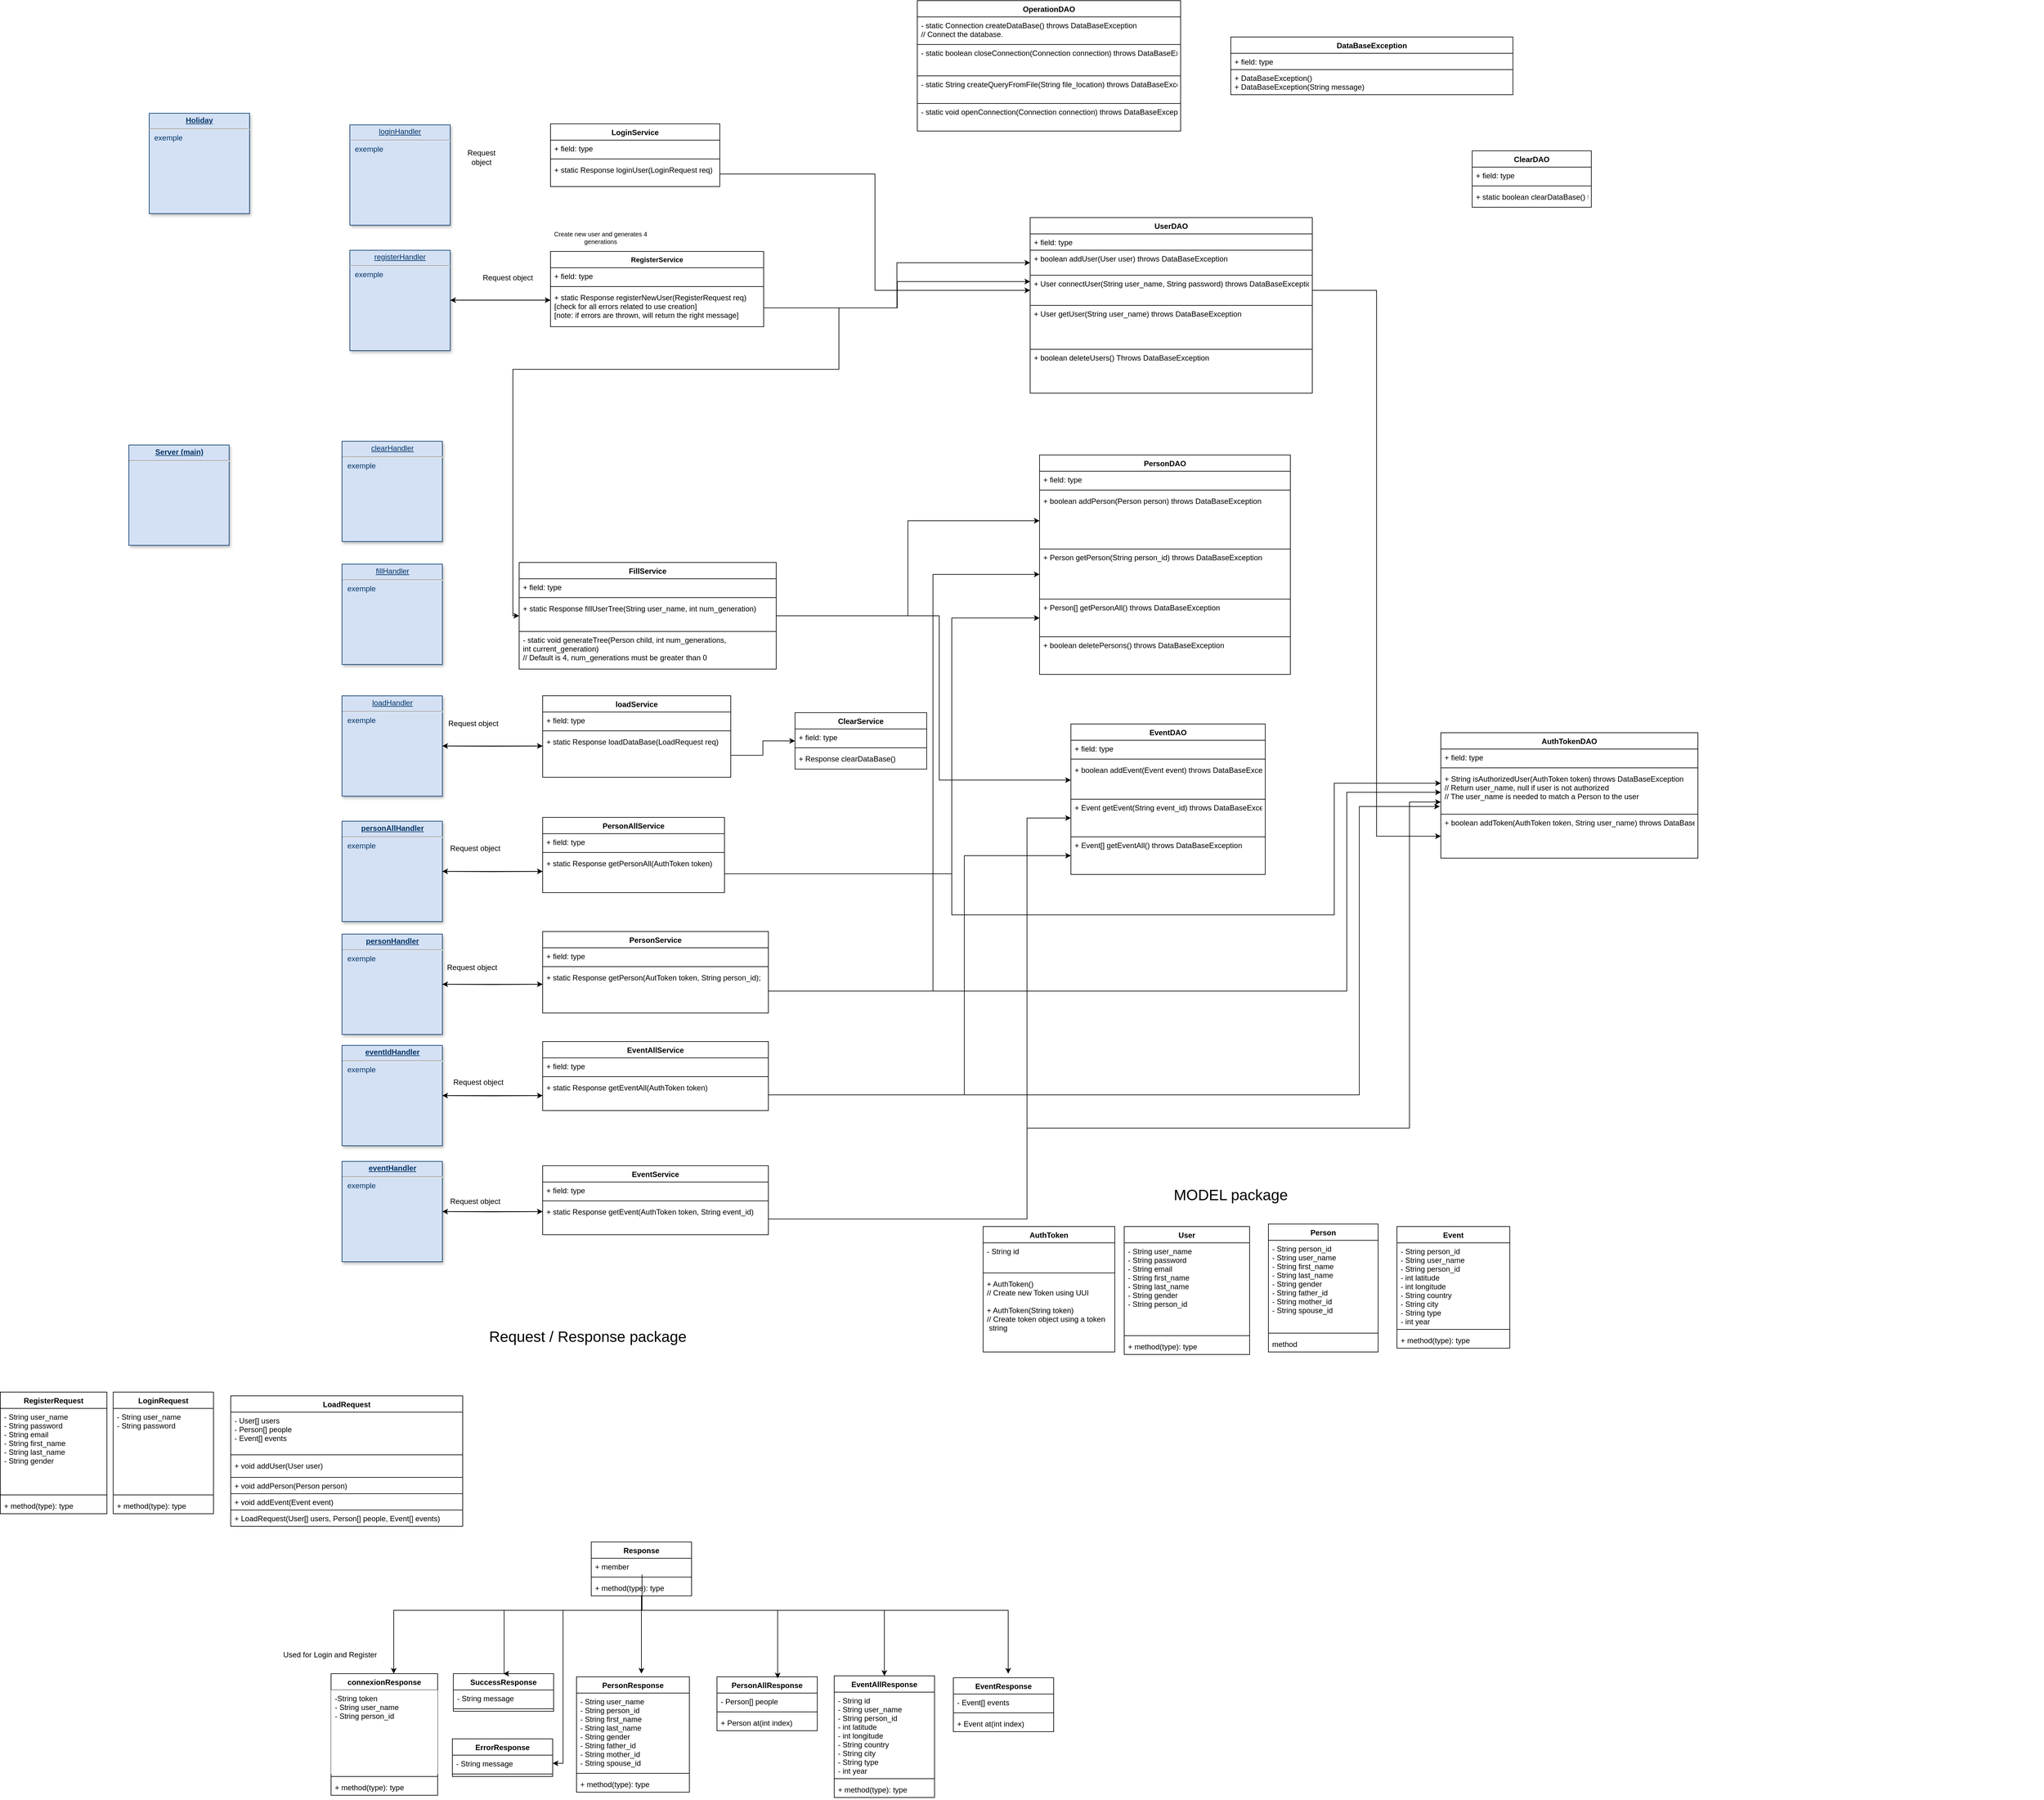 <mxfile version="10.6.8" type="device"><diagram name="Page-1" id="efa7a0a1-bf9b-a30e-e6df-94a7791c09e9"><mxGraphModel dx="4076" dy="2720" grid="1" gridSize="10" guides="1" tooltips="1" connect="1" arrows="1" fold="1" page="1" pageScale="1" pageWidth="827" pageHeight="1169" background="#ffffff" math="0" shadow="0"><root><mxCell id="0"/><mxCell id="1" parent="0"/><mxCell id="25" value="&lt;p style=&quot;margin: 0px ; margin-top: 4px ; text-align: center ; text-decoration: underline&quot;&gt;&lt;strong&gt;Holiday&lt;/strong&gt;&lt;/p&gt;&lt;hr&gt;&lt;p style=&quot;margin: 0px ; margin-left: 8px&quot;&gt;exemple&lt;/p&gt;" style="verticalAlign=top;align=left;overflow=fill;fontSize=12;fontFamily=Helvetica;html=1;strokeColor=#003366;shadow=1;fillColor=#D4E1F5;fontColor=#003366" parent="1" vertex="1"><mxGeometry x="40.0" y="21.64" width="160" height="160" as="geometry"/></mxCell><mxCell id="mQiLc6uVs0b-b-Fs2Wur-114" value="&lt;p style=&quot;margin: 0px ; margin-top: 4px ; text-align: center ; text-decoration: underline&quot;&gt;&lt;strong&gt;Server (main)&lt;br&gt;&lt;/strong&gt;&lt;/p&gt;&lt;hr&gt;" style="verticalAlign=top;align=left;overflow=fill;fontSize=12;fontFamily=Helvetica;html=1;strokeColor=#003366;shadow=1;fillColor=#D4E1F5;fontColor=#003366" parent="1" vertex="1"><mxGeometry x="7.5" y="550.64" width="160" height="160" as="geometry"/></mxCell><mxCell id="mQiLc6uVs0b-b-Fs2Wur-121" value="&lt;p style=&quot;margin: 0px ; margin-top: 4px ; text-align: center ; text-decoration: underline&quot;&gt;loginHandler&lt;br&gt;&lt;/p&gt;&lt;hr&gt;&lt;p style=&quot;margin: 0px ; margin-left: 8px&quot;&gt;exemple&lt;/p&gt;" style="verticalAlign=top;align=left;overflow=fill;fontSize=12;fontFamily=Helvetica;html=1;strokeColor=#003366;shadow=1;fillColor=#D4E1F5;fontColor=#003366" parent="1" vertex="1"><mxGeometry x="360.0" y="40.14" width="160" height="160" as="geometry"/></mxCell><mxCell id="mQiLc6uVs0b-b-Fs2Wur-140" style="edgeStyle=orthogonalEdgeStyle;rounded=0;orthogonalLoop=1;jettySize=auto;html=1;" parent="1" source="mQiLc6uVs0b-b-Fs2Wur-122" edge="1"><mxGeometry relative="1" as="geometry"><mxPoint x="680.0" y="319.647" as="targetPoint"/></mxGeometry></mxCell><mxCell id="mQiLc6uVs0b-b-Fs2Wur-122" value="&lt;p style=&quot;margin: 0px ; margin-top: 4px ; text-align: center ; text-decoration: underline&quot;&gt;registerHandler&lt;br&gt;&lt;/p&gt;&lt;hr&gt;&lt;p style=&quot;margin: 0px ; margin-left: 8px&quot;&gt;exemple&lt;/p&gt;" style="verticalAlign=top;align=left;overflow=fill;fontSize=12;fontFamily=Helvetica;html=1;strokeColor=#003366;shadow=1;fillColor=#D4E1F5;fontColor=#003366" parent="1" vertex="1"><mxGeometry x="360.0" y="240.14" width="160" height="160" as="geometry"/></mxCell><mxCell id="mQiLc6uVs0b-b-Fs2Wur-123" value="&lt;p style=&quot;margin: 0px ; margin-top: 4px ; text-align: center ; text-decoration: underline&quot;&gt;clearHandler&lt;/p&gt;&lt;hr&gt;&lt;p style=&quot;margin: 0px ; margin-left: 8px&quot;&gt;exemple&lt;/p&gt;" style="verticalAlign=top;align=left;overflow=fill;fontSize=12;fontFamily=Helvetica;html=1;strokeColor=#003366;shadow=1;fillColor=#D4E1F5;fontColor=#003366" parent="1" vertex="1"><mxGeometry x="347.5" y="544.64" width="160" height="160" as="geometry"/></mxCell><mxCell id="mQiLc6uVs0b-b-Fs2Wur-124" value="&lt;p style=&quot;margin: 0px ; margin-top: 4px ; text-align: center ; text-decoration: underline&quot;&gt;fillHandler&lt;br&gt;&lt;/p&gt;&lt;hr&gt;&lt;p style=&quot;margin: 0px ; margin-left: 8px&quot;&gt;exemple&lt;/p&gt;" style="verticalAlign=top;align=left;overflow=fill;fontSize=12;fontFamily=Helvetica;html=1;strokeColor=#003366;shadow=1;fillColor=#D4E1F5;fontColor=#003366" parent="1" vertex="1"><mxGeometry x="347.5" y="740.64" width="160" height="160" as="geometry"/></mxCell><mxCell id="mQiLc6uVs0b-b-Fs2Wur-143" style="edgeStyle=orthogonalEdgeStyle;rounded=0;orthogonalLoop=1;jettySize=auto;html=1;" parent="1" source="mQiLc6uVs0b-b-Fs2Wur-125" edge="1"><mxGeometry relative="1" as="geometry"><mxPoint x="667.5" y="1030.64" as="targetPoint"/></mxGeometry></mxCell><mxCell id="mQiLc6uVs0b-b-Fs2Wur-125" value="&lt;p style=&quot;margin: 0px ; margin-top: 4px ; text-align: center ; text-decoration: underline&quot;&gt;loadHandler&lt;br&gt;&lt;/p&gt;&lt;hr&gt;&lt;p style=&quot;margin: 0px ; margin-left: 8px&quot;&gt;exemple&lt;/p&gt;" style="verticalAlign=top;align=left;overflow=fill;fontSize=12;fontFamily=Helvetica;html=1;strokeColor=#003366;shadow=1;fillColor=#D4E1F5;fontColor=#003366" parent="1" vertex="1"><mxGeometry x="347.5" y="950.64" width="160" height="160" as="geometry"/></mxCell><mxCell id="mQiLc6uVs0b-b-Fs2Wur-144" style="edgeStyle=orthogonalEdgeStyle;rounded=0;orthogonalLoop=1;jettySize=auto;html=1;" parent="1" source="mQiLc6uVs0b-b-Fs2Wur-126" edge="1"><mxGeometry relative="1" as="geometry"><mxPoint x="667.5" y="1230.64" as="targetPoint"/></mxGeometry></mxCell><mxCell id="mQiLc6uVs0b-b-Fs2Wur-126" value="&lt;p style=&quot;margin: 0px ; margin-top: 4px ; text-align: center ; text-decoration: underline&quot;&gt;&lt;strong&gt;personAllHandler&lt;/strong&gt;&lt;/p&gt;&lt;hr&gt;&lt;p style=&quot;margin: 0px ; margin-left: 8px&quot;&gt;exemple&lt;/p&gt;" style="verticalAlign=top;align=left;overflow=fill;fontSize=12;fontFamily=Helvetica;html=1;strokeColor=#003366;shadow=1;fillColor=#D4E1F5;fontColor=#003366" parent="1" vertex="1"><mxGeometry x="347.5" y="1150.64" width="160" height="160" as="geometry"/></mxCell><mxCell id="mQiLc6uVs0b-b-Fs2Wur-146" style="edgeStyle=orthogonalEdgeStyle;rounded=0;orthogonalLoop=1;jettySize=auto;html=1;" parent="1" source="mQiLc6uVs0b-b-Fs2Wur-127" edge="1"><mxGeometry relative="1" as="geometry"><mxPoint x="667.5" y="1588.14" as="targetPoint"/></mxGeometry></mxCell><mxCell id="mQiLc6uVs0b-b-Fs2Wur-127" value="&lt;p style=&quot;margin: 0px ; margin-top: 4px ; text-align: center ; text-decoration: underline&quot;&gt;&lt;strong&gt;eventIdHandler&lt;/strong&gt;&lt;/p&gt;&lt;hr&gt;&lt;p style=&quot;margin: 0px ; margin-left: 8px&quot;&gt;exemple&lt;/p&gt;" style="verticalAlign=top;align=left;overflow=fill;fontSize=12;fontFamily=Helvetica;html=1;strokeColor=#003366;shadow=1;fillColor=#D4E1F5;fontColor=#003366" parent="1" vertex="1"><mxGeometry x="347.5" y="1508.14" width="160" height="160" as="geometry"/></mxCell><mxCell id="mQiLc6uVs0b-b-Fs2Wur-147" style="edgeStyle=orthogonalEdgeStyle;rounded=0;orthogonalLoop=1;jettySize=auto;html=1;" parent="1" source="mQiLc6uVs0b-b-Fs2Wur-128" edge="1"><mxGeometry relative="1" as="geometry"><mxPoint x="667.5" y="1773.14" as="targetPoint"/></mxGeometry></mxCell><mxCell id="mQiLc6uVs0b-b-Fs2Wur-128" value="&lt;p style=&quot;margin: 0px ; margin-top: 4px ; text-align: center ; text-decoration: underline&quot;&gt;&lt;strong&gt;eventHandler&lt;/strong&gt;&lt;/p&gt;&lt;hr&gt;&lt;p style=&quot;margin: 0px ; margin-left: 8px&quot;&gt;exemple&lt;/p&gt;" style="verticalAlign=top;align=left;overflow=fill;fontSize=12;fontFamily=Helvetica;html=1;strokeColor=#003366;shadow=1;fillColor=#D4E1F5;fontColor=#003366" parent="1" vertex="1"><mxGeometry x="347.5" y="1693.14" width="160" height="160" as="geometry"/></mxCell><mxCell id="mQiLc6uVs0b-b-Fs2Wur-145" style="edgeStyle=orthogonalEdgeStyle;rounded=0;orthogonalLoop=1;jettySize=auto;html=1;" parent="1" source="mQiLc6uVs0b-b-Fs2Wur-129" edge="1"><mxGeometry relative="1" as="geometry"><mxPoint x="667.5" y="1410.64" as="targetPoint"/></mxGeometry></mxCell><mxCell id="mQiLc6uVs0b-b-Fs2Wur-129" value="&lt;p style=&quot;margin: 0px ; margin-top: 4px ; text-align: center ; text-decoration: underline&quot;&gt;&lt;strong&gt;personHandler&lt;/strong&gt;&lt;/p&gt;&lt;hr&gt;&lt;p style=&quot;margin: 0px ; margin-left: 8px&quot;&gt;exemple&lt;/p&gt;" style="verticalAlign=top;align=left;overflow=fill;fontSize=12;fontFamily=Helvetica;html=1;strokeColor=#003366;shadow=1;fillColor=#D4E1F5;fontColor=#003366" parent="1" vertex="1"><mxGeometry x="347.5" y="1330.64" width="160" height="160" as="geometry"/></mxCell><mxCell id="mQiLc6uVs0b-b-Fs2Wur-158" style="edgeStyle=orthogonalEdgeStyle;rounded=0;orthogonalLoop=1;jettySize=auto;html=1;" parent="1" target="mQiLc6uVs0b-b-Fs2Wur-122" edge="1"><mxGeometry relative="1" as="geometry"><mxPoint x="680.0" y="319.647" as="sourcePoint"/></mxGeometry></mxCell><mxCell id="mQiLc6uVs0b-b-Fs2Wur-161" style="edgeStyle=orthogonalEdgeStyle;rounded=0;orthogonalLoop=1;jettySize=auto;html=1;" parent="1" target="mQiLc6uVs0b-b-Fs2Wur-125" edge="1"><mxGeometry relative="1" as="geometry"><mxPoint x="667.5" y="1030.64" as="sourcePoint"/></mxGeometry></mxCell><mxCell id="mQiLc6uVs0b-b-Fs2Wur-162" style="edgeStyle=orthogonalEdgeStyle;rounded=0;orthogonalLoop=1;jettySize=auto;html=1;" parent="1" target="mQiLc6uVs0b-b-Fs2Wur-126" edge="1"><mxGeometry relative="1" as="geometry"><mxPoint x="667.5" y="1230.64" as="sourcePoint"/></mxGeometry></mxCell><mxCell id="mQiLc6uVs0b-b-Fs2Wur-164" style="edgeStyle=orthogonalEdgeStyle;rounded=0;orthogonalLoop=1;jettySize=auto;html=1;" parent="1" target="mQiLc6uVs0b-b-Fs2Wur-127" edge="1"><mxGeometry relative="1" as="geometry"><mxPoint x="667.5" y="1588.14" as="sourcePoint"/></mxGeometry></mxCell><mxCell id="mQiLc6uVs0b-b-Fs2Wur-165" style="edgeStyle=orthogonalEdgeStyle;rounded=0;orthogonalLoop=1;jettySize=auto;html=1;" parent="1" target="mQiLc6uVs0b-b-Fs2Wur-128" edge="1"><mxGeometry relative="1" as="geometry"><mxPoint x="667.5" y="1773.14" as="sourcePoint"/></mxGeometry></mxCell><mxCell id="mQiLc6uVs0b-b-Fs2Wur-163" style="edgeStyle=orthogonalEdgeStyle;rounded=0;orthogonalLoop=1;jettySize=auto;html=1;" parent="1" target="mQiLc6uVs0b-b-Fs2Wur-129" edge="1"><mxGeometry relative="1" as="geometry"><mxPoint x="667.5" y="1410.64" as="sourcePoint"/></mxGeometry></mxCell><mxCell id="mQiLc6uVs0b-b-Fs2Wur-148" value="Request object" style="text;html=1;strokeColor=none;fillColor=none;align=center;verticalAlign=middle;whiteSpace=wrap;rounded=0;" parent="1" vertex="1"><mxGeometry x="550" y="81.5" width="40" height="20" as="geometry"/></mxCell><mxCell id="mQiLc6uVs0b-b-Fs2Wur-149" value="Request object" style="text;html=1;" parent="1" vertex="1"><mxGeometry x="570" y="270" width="70" height="30" as="geometry"/></mxCell><mxCell id="mQiLc6uVs0b-b-Fs2Wur-152" value="Request object" style="text;html=1;" parent="1" vertex="1"><mxGeometry x="515" y="980.5" width="70" height="30" as="geometry"/></mxCell><mxCell id="mQiLc6uVs0b-b-Fs2Wur-153" value="Request object" style="text;html=1;" parent="1" vertex="1"><mxGeometry x="517.5" y="1179.5" width="70" height="30" as="geometry"/></mxCell><mxCell id="mQiLc6uVs0b-b-Fs2Wur-154" value="Request object" style="text;html=1;" parent="1" vertex="1"><mxGeometry x="512.5" y="1369.5" width="70" height="30" as="geometry"/></mxCell><mxCell id="mQiLc6uVs0b-b-Fs2Wur-155" value="Request object" style="text;html=1;" parent="1" vertex="1"><mxGeometry x="522.5" y="1553" width="70" height="30" as="geometry"/></mxCell><mxCell id="mQiLc6uVs0b-b-Fs2Wur-156" value="Request object" style="text;html=1;" parent="1" vertex="1"><mxGeometry x="517.5" y="1743" width="70" height="30" as="geometry"/></mxCell><mxCell id="mQiLc6uVs0b-b-Fs2Wur-176" value="User" style="swimlane;fontStyle=1;align=center;verticalAlign=top;childLayout=stackLayout;horizontal=1;startSize=26;horizontalStack=0;resizeParent=1;resizeParentMax=0;resizeLast=0;collapsible=1;marginBottom=0;" parent="1" vertex="1"><mxGeometry x="1595" y="1797" width="200" height="204" as="geometry"/></mxCell><mxCell id="mQiLc6uVs0b-b-Fs2Wur-177" value="- String user_name&#xA;- String password&#xA;- String email&#xA;- String first_name&#xA;- String last_name&#xA;- String gender&#xA;- String person_id&#xA;" style="text;strokeColor=none;fillColor=none;align=left;verticalAlign=top;spacingLeft=4;spacingRight=4;overflow=hidden;rotatable=0;points=[[0,0.5],[1,0.5]];portConstraint=eastwest;" parent="mQiLc6uVs0b-b-Fs2Wur-176" vertex="1"><mxGeometry y="26" width="200" height="144" as="geometry"/></mxCell><mxCell id="mQiLc6uVs0b-b-Fs2Wur-178" value="" style="line;strokeWidth=1;fillColor=none;align=left;verticalAlign=middle;spacingTop=-1;spacingLeft=3;spacingRight=3;rotatable=0;labelPosition=right;points=[];portConstraint=eastwest;" parent="mQiLc6uVs0b-b-Fs2Wur-176" vertex="1"><mxGeometry y="170" width="200" height="8" as="geometry"/></mxCell><mxCell id="mQiLc6uVs0b-b-Fs2Wur-179" value="+ method(type): type" style="text;strokeColor=none;fillColor=none;align=left;verticalAlign=top;spacingLeft=4;spacingRight=4;overflow=hidden;rotatable=0;points=[[0,0.5],[1,0.5]];portConstraint=eastwest;" parent="mQiLc6uVs0b-b-Fs2Wur-176" vertex="1"><mxGeometry y="178" width="200" height="26" as="geometry"/></mxCell><mxCell id="mQiLc6uVs0b-b-Fs2Wur-180" value="Person" style="swimlane;fontStyle=1;align=center;verticalAlign=top;childLayout=stackLayout;horizontal=1;startSize=26;horizontalStack=0;resizeParent=1;resizeParentMax=0;resizeLast=0;collapsible=1;marginBottom=0;" parent="1" vertex="1"><mxGeometry x="1825" y="1793" width="175" height="204" as="geometry"/></mxCell><mxCell id="mQiLc6uVs0b-b-Fs2Wur-181" value="- String person_id&#xA;- String user_name&#xA;- String first_name&#xA;- String last_name&#xA;- String gender&#xA;- String father_id&#xA;- String mother_id&#xA;- String spouse_id&#xA;" style="text;strokeColor=none;fillColor=none;align=left;verticalAlign=top;spacingLeft=4;spacingRight=4;overflow=hidden;rotatable=0;points=[[0,0.5],[1,0.5]];portConstraint=eastwest;" parent="mQiLc6uVs0b-b-Fs2Wur-180" vertex="1"><mxGeometry y="26" width="175" height="144" as="geometry"/></mxCell><mxCell id="mQiLc6uVs0b-b-Fs2Wur-182" value="" style="line;strokeWidth=1;fillColor=none;align=left;verticalAlign=middle;spacingTop=-1;spacingLeft=3;spacingRight=3;rotatable=0;labelPosition=right;points=[];portConstraint=eastwest;" parent="mQiLc6uVs0b-b-Fs2Wur-180" vertex="1"><mxGeometry y="170" width="175" height="8" as="geometry"/></mxCell><mxCell id="mQiLc6uVs0b-b-Fs2Wur-183" value="method" style="text;strokeColor=none;fillColor=none;align=left;verticalAlign=top;spacingLeft=4;spacingRight=4;overflow=hidden;rotatable=0;points=[[0,0.5],[1,0.5]];portConstraint=eastwest;" parent="mQiLc6uVs0b-b-Fs2Wur-180" vertex="1"><mxGeometry y="178" width="175" height="26" as="geometry"/></mxCell><mxCell id="mQiLc6uVs0b-b-Fs2Wur-184" value="Event&#xA;" style="swimlane;fontStyle=1;align=center;verticalAlign=top;childLayout=stackLayout;horizontal=1;startSize=26;horizontalStack=0;resizeParent=1;resizeParentMax=0;resizeLast=0;collapsible=1;marginBottom=0;" parent="1" vertex="1"><mxGeometry x="2030" y="1797" width="180" height="194" as="geometry"/></mxCell><mxCell id="mQiLc6uVs0b-b-Fs2Wur-185" value="- String person_id&#xA;- String user_name&#xA;- String person_id&#xA;- int latitude&#xA;- int longitude&#xA;- String country&#xA;- String city&#xA;- String type&#xA;- int year&#xA;" style="text;strokeColor=none;fillColor=none;align=left;verticalAlign=top;spacingLeft=4;spacingRight=4;overflow=hidden;rotatable=0;points=[[0,0.5],[1,0.5]];portConstraint=eastwest;" parent="mQiLc6uVs0b-b-Fs2Wur-184" vertex="1"><mxGeometry y="26" width="180" height="134" as="geometry"/></mxCell><mxCell id="mQiLc6uVs0b-b-Fs2Wur-186" value="" style="line;strokeWidth=1;fillColor=none;align=left;verticalAlign=middle;spacingTop=-1;spacingLeft=3;spacingRight=3;rotatable=0;labelPosition=right;points=[];portConstraint=eastwest;" parent="mQiLc6uVs0b-b-Fs2Wur-184" vertex="1"><mxGeometry y="160" width="180" height="8" as="geometry"/></mxCell><mxCell id="mQiLc6uVs0b-b-Fs2Wur-187" value="+ method(type): type" style="text;strokeColor=none;fillColor=none;align=left;verticalAlign=top;spacingLeft=4;spacingRight=4;overflow=hidden;rotatable=0;points=[[0,0.5],[1,0.5]];portConstraint=eastwest;" parent="mQiLc6uVs0b-b-Fs2Wur-184" vertex="1"><mxGeometry y="168" width="180" height="26" as="geometry"/></mxCell><mxCell id="mQiLc6uVs0b-b-Fs2Wur-188" value="AuthToken" style="swimlane;fontStyle=1;align=center;verticalAlign=top;childLayout=stackLayout;horizontal=1;startSize=26;horizontalStack=0;resizeParent=1;resizeParentMax=0;resizeLast=0;collapsible=1;marginBottom=0;" parent="1" vertex="1"><mxGeometry x="1370" y="1797" width="210" height="200" as="geometry"/></mxCell><mxCell id="mQiLc6uVs0b-b-Fs2Wur-189" value="- String id" style="text;strokeColor=none;fillColor=none;align=left;verticalAlign=top;spacingLeft=4;spacingRight=4;overflow=hidden;rotatable=0;points=[[0,0.5],[1,0.5]];portConstraint=eastwest;" parent="mQiLc6uVs0b-b-Fs2Wur-188" vertex="1"><mxGeometry y="26" width="210" height="44" as="geometry"/></mxCell><mxCell id="mQiLc6uVs0b-b-Fs2Wur-190" value="" style="line;strokeWidth=1;fillColor=none;align=left;verticalAlign=middle;spacingTop=-1;spacingLeft=3;spacingRight=3;rotatable=0;labelPosition=right;points=[];portConstraint=eastwest;" parent="mQiLc6uVs0b-b-Fs2Wur-188" vertex="1"><mxGeometry y="70" width="210" height="8" as="geometry"/></mxCell><mxCell id="mQiLc6uVs0b-b-Fs2Wur-191" value="+ AuthToken() &#xA;// Create new Token using UUI&#xA;&#xA;+ AuthToken(String token)&#xA;// Create token object using a token&#xA; string" style="text;strokeColor=none;fillColor=none;align=left;verticalAlign=top;spacingLeft=4;spacingRight=4;overflow=hidden;rotatable=0;points=[[0,0.5],[1,0.5]];portConstraint=eastwest;" parent="mQiLc6uVs0b-b-Fs2Wur-188" vertex="1"><mxGeometry y="78" width="210" height="122" as="geometry"/></mxCell><mxCell id="mQiLc6uVs0b-b-Fs2Wur-192" value="&lt;font style=&quot;font-size: 24px&quot;&gt;MODEL package&lt;/font&gt;" style="text;html=1;strokeColor=none;fillColor=none;align=center;verticalAlign=middle;whiteSpace=wrap;rounded=0;" parent="1" vertex="1"><mxGeometry x="1625" y="1737" width="280" height="20" as="geometry"/></mxCell><mxCell id="mQiLc6uVs0b-b-Fs2Wur-195" value="UserDAO" style="swimlane;fontStyle=1;align=center;verticalAlign=top;childLayout=stackLayout;horizontal=1;startSize=26;horizontalStack=0;resizeParent=1;resizeParentMax=0;resizeLast=0;collapsible=1;marginBottom=0;" parent="1" vertex="1"><mxGeometry x="1445" y="188" width="450" height="280" as="geometry"/></mxCell><mxCell id="mQiLc6uVs0b-b-Fs2Wur-196" value="+ field: type" style="text;strokeColor=none;fillColor=none;align=left;verticalAlign=top;spacingLeft=4;spacingRight=4;overflow=hidden;rotatable=0;points=[[0,0.5],[1,0.5]];portConstraint=eastwest;" parent="mQiLc6uVs0b-b-Fs2Wur-195" vertex="1"><mxGeometry y="26" width="450" height="26" as="geometry"/></mxCell><mxCell id="mQiLc6uVs0b-b-Fs2Wur-341" value="+ boolean addUser(User user) throws DataBaseException&#xA;" style="text;strokeColor=#000000;fillColor=none;align=left;verticalAlign=top;spacingLeft=4;spacingRight=4;overflow=hidden;rotatable=0;points=[[0,0.5],[1,0.5]];portConstraint=eastwest;" parent="mQiLc6uVs0b-b-Fs2Wur-195" vertex="1"><mxGeometry y="52" width="450" height="40" as="geometry"/></mxCell><mxCell id="mQiLc6uVs0b-b-Fs2Wur-355" value="+ User connectUser(String user_name, String password) throws DataBaseException" style="text;strokeColor=none;fillColor=none;align=left;verticalAlign=top;spacingLeft=4;spacingRight=4;overflow=hidden;rotatable=0;points=[[0,0.5],[1,0.5]];portConstraint=eastwest;" parent="mQiLc6uVs0b-b-Fs2Wur-195" vertex="1"><mxGeometry y="92" width="450" height="48" as="geometry"/></mxCell><mxCell id="M894ZXaYOXqS-g6f47kY-25" value="+ User getUser(String user_name) throws DataBaseException" style="text;strokeColor=#000000;fillColor=none;align=left;verticalAlign=top;spacingLeft=4;spacingRight=4;overflow=hidden;rotatable=0;points=[[0,0.5],[1,0.5]];portConstraint=eastwest;" parent="mQiLc6uVs0b-b-Fs2Wur-195" vertex="1"><mxGeometry y="140" width="450" height="70" as="geometry"/></mxCell><mxCell id="M894ZXaYOXqS-g6f47kY-26" value="+ boolean deleteUsers() Throws DataBaseException" style="text;strokeColor=#000000;fillColor=none;align=left;verticalAlign=top;spacingLeft=4;spacingRight=4;overflow=hidden;rotatable=0;points=[[0,0.5],[1,0.5]];portConstraint=eastwest;" parent="mQiLc6uVs0b-b-Fs2Wur-195" vertex="1"><mxGeometry y="210" width="450" height="70" as="geometry"/></mxCell><mxCell id="mQiLc6uVs0b-b-Fs2Wur-199" value="PersonDAO" style="swimlane;fontStyle=1;align=center;verticalAlign=top;childLayout=stackLayout;horizontal=1;startSize=26;horizontalStack=0;resizeParent=1;resizeParentMax=0;resizeLast=0;collapsible=1;marginBottom=0;" parent="1" vertex="1"><mxGeometry x="1460" y="566.5" width="400" height="350" as="geometry"/></mxCell><mxCell id="mQiLc6uVs0b-b-Fs2Wur-200" value="+ field: type" style="text;strokeColor=none;fillColor=none;align=left;verticalAlign=top;spacingLeft=4;spacingRight=4;overflow=hidden;rotatable=0;points=[[0,0.5],[1,0.5]];portConstraint=eastwest;" parent="mQiLc6uVs0b-b-Fs2Wur-199" vertex="1"><mxGeometry y="26" width="400" height="26" as="geometry"/></mxCell><mxCell id="mQiLc6uVs0b-b-Fs2Wur-201" value="" style="line;strokeWidth=1;fillColor=none;align=left;verticalAlign=middle;spacingTop=-1;spacingLeft=3;spacingRight=3;rotatable=0;labelPosition=right;points=[];portConstraint=eastwest;" parent="mQiLc6uVs0b-b-Fs2Wur-199" vertex="1"><mxGeometry y="52" width="400" height="8" as="geometry"/></mxCell><mxCell id="mQiLc6uVs0b-b-Fs2Wur-202" value="+  boolean addPerson(Person person) throws DataBaseException" style="text;strokeColor=none;fillColor=none;align=left;verticalAlign=top;spacingLeft=4;spacingRight=4;overflow=hidden;rotatable=0;points=[[0,0.5],[1,0.5]];portConstraint=eastwest;" parent="mQiLc6uVs0b-b-Fs2Wur-199" vertex="1"><mxGeometry y="60" width="400" height="90" as="geometry"/></mxCell><mxCell id="mQiLc6uVs0b-b-Fs2Wur-371" value="+  Person getPerson(String person_id) throws DataBaseException" style="text;strokeColor=#000000;fillColor=none;align=left;verticalAlign=top;spacingLeft=4;spacingRight=4;overflow=hidden;rotatable=0;points=[[0,0.5],[1,0.5]];portConstraint=eastwest;" parent="mQiLc6uVs0b-b-Fs2Wur-199" vertex="1"><mxGeometry y="150" width="400" height="80" as="geometry"/></mxCell><mxCell id="mQiLc6uVs0b-b-Fs2Wur-380" value="+  Person[] getPersonAll() throws DataBaseException" style="text;strokeColor=#000000;fillColor=none;align=left;verticalAlign=top;spacingLeft=4;spacingRight=4;overflow=hidden;rotatable=0;points=[[0,0.5],[1,0.5]];portConstraint=eastwest;" parent="mQiLc6uVs0b-b-Fs2Wur-199" vertex="1"><mxGeometry y="230" width="400" height="60" as="geometry"/></mxCell><mxCell id="M894ZXaYOXqS-g6f47kY-27" value="+ boolean deletePersons() throws DataBaseException" style="text;strokeColor=#000000;fillColor=none;align=left;verticalAlign=top;spacingLeft=4;spacingRight=4;overflow=hidden;rotatable=0;points=[[0,0.5],[1,0.5]];portConstraint=eastwest;" parent="mQiLc6uVs0b-b-Fs2Wur-199" vertex="1"><mxGeometry y="290" width="400" height="60" as="geometry"/></mxCell><mxCell id="mQiLc6uVs0b-b-Fs2Wur-203" value="AuthTokenDAO" style="swimlane;fontStyle=1;align=center;verticalAlign=top;childLayout=stackLayout;horizontal=1;startSize=26;horizontalStack=0;resizeParent=1;resizeParentMax=0;resizeLast=0;collapsible=1;marginBottom=0;" parent="1" vertex="1"><mxGeometry x="2100" y="1009.5" width="410" height="200" as="geometry"/></mxCell><mxCell id="mQiLc6uVs0b-b-Fs2Wur-204" value="+ field: type" style="text;strokeColor=none;fillColor=none;align=left;verticalAlign=top;spacingLeft=4;spacingRight=4;overflow=hidden;rotatable=0;points=[[0,0.5],[1,0.5]];portConstraint=eastwest;" parent="mQiLc6uVs0b-b-Fs2Wur-203" vertex="1"><mxGeometry y="26" width="410" height="26" as="geometry"/></mxCell><mxCell id="mQiLc6uVs0b-b-Fs2Wur-205" value="" style="line;strokeWidth=1;fillColor=none;align=left;verticalAlign=middle;spacingTop=-1;spacingLeft=3;spacingRight=3;rotatable=0;labelPosition=right;points=[];portConstraint=eastwest;" parent="mQiLc6uVs0b-b-Fs2Wur-203" vertex="1"><mxGeometry y="52" width="410" height="8" as="geometry"/></mxCell><mxCell id="mQiLc6uVs0b-b-Fs2Wur-206" value="+ String isAuthorizedUser(AuthToken token) throws DataBaseException&#xA;// Return user_name, null if user is not authorized&#xA;// The user_name is needed to match a Person to the user" style="text;strokeColor=none;fillColor=none;align=left;verticalAlign=top;spacingLeft=4;spacingRight=4;overflow=hidden;rotatable=0;points=[[0,0.5],[1,0.5]];portConstraint=eastwest;" parent="mQiLc6uVs0b-b-Fs2Wur-203" vertex="1"><mxGeometry y="60" width="410" height="70" as="geometry"/></mxCell><mxCell id="mQiLc6uVs0b-b-Fs2Wur-400" value="+ boolean addToken(AuthToken token, String user_name) throws DataBaseException" style="text;strokeColor=#000000;fillColor=none;align=left;verticalAlign=top;spacingLeft=4;spacingRight=4;overflow=hidden;rotatable=0;points=[[0,0.5],[1,0.5]];portConstraint=eastwest;" parent="mQiLc6uVs0b-b-Fs2Wur-203" vertex="1"><mxGeometry y="130" width="410" height="70" as="geometry"/></mxCell><mxCell id="mQiLc6uVs0b-b-Fs2Wur-207" value="EventDAO" style="swimlane;fontStyle=1;align=center;verticalAlign=top;childLayout=stackLayout;horizontal=1;startSize=26;horizontalStack=0;resizeParent=1;resizeParentMax=0;resizeLast=0;collapsible=1;marginBottom=0;" parent="1" vertex="1"><mxGeometry x="1510" y="995.5" width="310" height="240" as="geometry"/></mxCell><mxCell id="mQiLc6uVs0b-b-Fs2Wur-208" value="+ field: type" style="text;strokeColor=none;fillColor=none;align=left;verticalAlign=top;spacingLeft=4;spacingRight=4;overflow=hidden;rotatable=0;points=[[0,0.5],[1,0.5]];portConstraint=eastwest;" parent="mQiLc6uVs0b-b-Fs2Wur-207" vertex="1"><mxGeometry y="26" width="310" height="26" as="geometry"/></mxCell><mxCell id="mQiLc6uVs0b-b-Fs2Wur-209" value="" style="line;strokeWidth=1;fillColor=none;align=left;verticalAlign=middle;spacingTop=-1;spacingLeft=3;spacingRight=3;rotatable=0;labelPosition=right;points=[];portConstraint=eastwest;" parent="mQiLc6uVs0b-b-Fs2Wur-207" vertex="1"><mxGeometry y="52" width="310" height="8" as="geometry"/></mxCell><mxCell id="mQiLc6uVs0b-b-Fs2Wur-210" value="+  boolean addEvent(Event event) throws DataBaseException&#xA;" style="text;strokeColor=none;fillColor=none;align=left;verticalAlign=top;spacingLeft=4;spacingRight=4;overflow=hidden;rotatable=0;points=[[0,0.5],[1,0.5]];portConstraint=eastwest;" parent="mQiLc6uVs0b-b-Fs2Wur-207" vertex="1"><mxGeometry y="60" width="310" height="60" as="geometry"/></mxCell><mxCell id="mQiLc6uVs0b-b-Fs2Wur-386" value="+  Event getEvent(String event_id) throws DataBaseException&#xA;" style="text;strokeColor=#000000;fillColor=none;align=left;verticalAlign=top;spacingLeft=4;spacingRight=4;overflow=hidden;rotatable=0;points=[[0,0.5],[1,0.5]];portConstraint=eastwest;" parent="mQiLc6uVs0b-b-Fs2Wur-207" vertex="1"><mxGeometry y="120" width="310" height="60" as="geometry"/></mxCell><mxCell id="mQiLc6uVs0b-b-Fs2Wur-389" value="+  Event[] getEventAll() throws DataBaseException&#xA;" style="text;strokeColor=#000000;fillColor=none;align=left;verticalAlign=top;spacingLeft=4;spacingRight=4;overflow=hidden;rotatable=0;points=[[0,0.5],[1,0.5]];portConstraint=eastwest;" parent="mQiLc6uVs0b-b-Fs2Wur-207" vertex="1"><mxGeometry y="180" width="310" height="60" as="geometry"/></mxCell><mxCell id="mQiLc6uVs0b-b-Fs2Wur-237" value="LoginRequest" style="swimlane;fontStyle=1;align=center;verticalAlign=top;childLayout=stackLayout;horizontal=1;startSize=26;horizontalStack=0;resizeParent=1;resizeParentMax=0;resizeLast=0;collapsible=1;marginBottom=0;" parent="1" vertex="1"><mxGeometry x="-17.5" y="2061" width="160" height="194" as="geometry"/></mxCell><mxCell id="mQiLc6uVs0b-b-Fs2Wur-238" value="- String user_name&#xA;- String password&#xA;" style="text;strokeColor=none;fillColor=none;align=left;verticalAlign=top;spacingLeft=4;spacingRight=4;overflow=hidden;rotatable=0;points=[[0,0.5],[1,0.5]];portConstraint=eastwest;" parent="mQiLc6uVs0b-b-Fs2Wur-237" vertex="1"><mxGeometry y="26" width="160" height="134" as="geometry"/></mxCell><mxCell id="mQiLc6uVs0b-b-Fs2Wur-239" value="" style="line;strokeWidth=1;fillColor=none;align=left;verticalAlign=middle;spacingTop=-1;spacingLeft=3;spacingRight=3;rotatable=0;labelPosition=right;points=[];portConstraint=eastwest;" parent="mQiLc6uVs0b-b-Fs2Wur-237" vertex="1"><mxGeometry y="160" width="160" height="8" as="geometry"/></mxCell><mxCell id="mQiLc6uVs0b-b-Fs2Wur-240" value="+ method(type): type" style="text;strokeColor=none;fillColor=none;align=left;verticalAlign=top;spacingLeft=4;spacingRight=4;overflow=hidden;rotatable=0;points=[[0,0.5],[1,0.5]];portConstraint=eastwest;" parent="mQiLc6uVs0b-b-Fs2Wur-237" vertex="1"><mxGeometry y="168" width="160" height="26" as="geometry"/></mxCell><mxCell id="mQiLc6uVs0b-b-Fs2Wur-241" value="SuccessResponse" style="swimlane;fontStyle=1;align=center;verticalAlign=top;childLayout=stackLayout;horizontal=1;startSize=26;horizontalStack=0;resizeParent=1;resizeParentMax=0;resizeLast=0;collapsible=1;marginBottom=0;" parent="1" vertex="1"><mxGeometry x="525" y="2510" width="160" height="60" as="geometry"/></mxCell><mxCell id="mQiLc6uVs0b-b-Fs2Wur-242" value="- String message" style="text;strokeColor=none;fillColor=none;align=left;verticalAlign=top;spacingLeft=4;spacingRight=4;overflow=hidden;rotatable=0;points=[[0,0.5],[1,0.5]];portConstraint=eastwest;" parent="mQiLc6uVs0b-b-Fs2Wur-241" vertex="1"><mxGeometry y="26" width="160" height="26" as="geometry"/></mxCell><mxCell id="mQiLc6uVs0b-b-Fs2Wur-243" value="" style="line;strokeWidth=1;fillColor=none;align=left;verticalAlign=middle;spacingTop=-1;spacingLeft=3;spacingRight=3;rotatable=0;labelPosition=right;points=[];portConstraint=eastwest;" parent="mQiLc6uVs0b-b-Fs2Wur-241" vertex="1"><mxGeometry y="52" width="160" height="8" as="geometry"/></mxCell><mxCell id="mQiLc6uVs0b-b-Fs2Wur-249" value="RegisterRequest" style="swimlane;fontStyle=1;align=center;verticalAlign=top;childLayout=stackLayout;horizontal=1;startSize=26;horizontalStack=0;resizeParent=1;resizeParentMax=0;resizeLast=0;collapsible=1;marginBottom=0;" parent="1" vertex="1"><mxGeometry x="-197.5" y="2061" width="170" height="194" as="geometry"/></mxCell><mxCell id="mQiLc6uVs0b-b-Fs2Wur-250" value="- String user_name&#xA;- String password&#xA;- String email&#xA;- String first_name&#xA;- String last_name &#xA;- String gender&#xA;" style="text;strokeColor=none;fillColor=none;align=left;verticalAlign=top;spacingLeft=4;spacingRight=4;overflow=hidden;rotatable=0;points=[[0,0.5],[1,0.5]];portConstraint=eastwest;" parent="mQiLc6uVs0b-b-Fs2Wur-249" vertex="1"><mxGeometry y="26" width="170" height="134" as="geometry"/></mxCell><mxCell id="mQiLc6uVs0b-b-Fs2Wur-251" value="" style="line;strokeWidth=1;fillColor=none;align=left;verticalAlign=middle;spacingTop=-1;spacingLeft=3;spacingRight=3;rotatable=0;labelPosition=right;points=[];portConstraint=eastwest;" parent="mQiLc6uVs0b-b-Fs2Wur-249" vertex="1"><mxGeometry y="160" width="170" height="8" as="geometry"/></mxCell><mxCell id="mQiLc6uVs0b-b-Fs2Wur-252" value="+ method(type): type" style="text;strokeColor=none;fillColor=none;align=left;verticalAlign=top;spacingLeft=4;spacingRight=4;overflow=hidden;rotatable=0;points=[[0,0.5],[1,0.5]];portConstraint=eastwest;" parent="mQiLc6uVs0b-b-Fs2Wur-249" vertex="1"><mxGeometry y="168" width="170" height="26" as="geometry"/></mxCell><mxCell id="mQiLc6uVs0b-b-Fs2Wur-253" value="&lt;font style=&quot;font-size: 24px&quot;&gt;Request / Response package&lt;/font&gt;" style="text;html=1;strokeColor=none;fillColor=none;align=center;verticalAlign=middle;whiteSpace=wrap;rounded=0;" parent="1" vertex="1"><mxGeometry x="552.5" y="1963" width="373" height="20" as="geometry"/></mxCell><mxCell id="mQiLc6uVs0b-b-Fs2Wur-254" value="LoadRequest" style="swimlane;fontStyle=1;align=center;verticalAlign=top;childLayout=stackLayout;horizontal=1;startSize=26;horizontalStack=0;resizeParent=1;resizeParentMax=0;resizeLast=0;collapsible=1;marginBottom=0;" parent="1" vertex="1"><mxGeometry x="170" y="2067" width="370" height="208" as="geometry"/></mxCell><mxCell id="mQiLc6uVs0b-b-Fs2Wur-255" value="- User[] users&#xA;- Person[] people&#xA;- Event[] events&#xA;" style="text;strokeColor=none;fillColor=none;align=left;verticalAlign=top;spacingLeft=4;spacingRight=4;overflow=hidden;rotatable=0;points=[[0,0.5],[1,0.5]];portConstraint=eastwest;" parent="mQiLc6uVs0b-b-Fs2Wur-254" vertex="1"><mxGeometry y="26" width="370" height="64" as="geometry"/></mxCell><mxCell id="mQiLc6uVs0b-b-Fs2Wur-256" value="" style="line;strokeWidth=1;fillColor=none;align=left;verticalAlign=middle;spacingTop=-1;spacingLeft=3;spacingRight=3;rotatable=0;labelPosition=right;points=[];portConstraint=eastwest;" parent="mQiLc6uVs0b-b-Fs2Wur-254" vertex="1"><mxGeometry y="90" width="370" height="8" as="geometry"/></mxCell><mxCell id="mQiLc6uVs0b-b-Fs2Wur-257" value="+ void addUser(User user)" style="text;strokeColor=none;fillColor=none;align=left;verticalAlign=top;spacingLeft=4;spacingRight=4;overflow=hidden;rotatable=0;points=[[0,0.5],[1,0.5]];portConstraint=eastwest;" parent="mQiLc6uVs0b-b-Fs2Wur-254" vertex="1"><mxGeometry y="98" width="370" height="32" as="geometry"/></mxCell><mxCell id="4U57nkHwEh5CV-sc8SFW-37" value="+ void addPerson(Person person)" style="text;strokeColor=#000000;fillColor=none;align=left;verticalAlign=top;spacingLeft=4;spacingRight=4;overflow=hidden;rotatable=0;points=[[0,0.5],[1,0.5]];portConstraint=eastwest;" parent="mQiLc6uVs0b-b-Fs2Wur-254" vertex="1"><mxGeometry y="130" width="370" height="26" as="geometry"/></mxCell><mxCell id="4U57nkHwEh5CV-sc8SFW-38" value="+ void addEvent(Event event)" style="text;strokeColor=none;fillColor=none;align=left;verticalAlign=top;spacingLeft=4;spacingRight=4;overflow=hidden;rotatable=0;points=[[0,0.5],[1,0.5]];portConstraint=eastwest;" parent="mQiLc6uVs0b-b-Fs2Wur-254" vertex="1"><mxGeometry y="156" width="370" height="26" as="geometry"/></mxCell><mxCell id="4U57nkHwEh5CV-sc8SFW-39" value="+ LoadRequest(User[] users, Person[] people, Event[] events)" style="text;strokeColor=#000000;fillColor=none;align=left;verticalAlign=top;spacingLeft=4;spacingRight=4;overflow=hidden;rotatable=0;points=[[0,0.5],[1,0.5]];portConstraint=eastwest;" parent="mQiLc6uVs0b-b-Fs2Wur-254" vertex="1"><mxGeometry y="182" width="370" height="26" as="geometry"/></mxCell><mxCell id="mQiLc6uVs0b-b-Fs2Wur-258" value="PersonResponse" style="swimlane;fontStyle=1;align=center;verticalAlign=top;childLayout=stackLayout;horizontal=1;startSize=26;horizontalStack=0;resizeParent=1;resizeParentMax=0;resizeLast=0;collapsible=1;marginBottom=0;" parent="1" vertex="1"><mxGeometry x="721.5" y="2515" width="180" height="184" as="geometry"/></mxCell><mxCell id="mQiLc6uVs0b-b-Fs2Wur-259" value="- String user_name&#xA;- String person_id&#xA;- String first_name&#xA;- String last_name&#xA;- String gender&#xA;- String father_id&#xA;- String mother_id&#xA;- String spouse_id&#xA;" style="text;strokeColor=none;fillColor=none;align=left;verticalAlign=top;spacingLeft=4;spacingRight=4;overflow=hidden;rotatable=0;points=[[0,0.5],[1,0.5]];portConstraint=eastwest;" parent="mQiLc6uVs0b-b-Fs2Wur-258" vertex="1"><mxGeometry y="26" width="180" height="124" as="geometry"/></mxCell><mxCell id="mQiLc6uVs0b-b-Fs2Wur-260" value="" style="line;strokeWidth=1;fillColor=none;align=left;verticalAlign=middle;spacingTop=-1;spacingLeft=3;spacingRight=3;rotatable=0;labelPosition=right;points=[];portConstraint=eastwest;" parent="mQiLc6uVs0b-b-Fs2Wur-258" vertex="1"><mxGeometry y="150" width="180" height="8" as="geometry"/></mxCell><mxCell id="mQiLc6uVs0b-b-Fs2Wur-261" value="+ method(type): type" style="text;strokeColor=none;fillColor=none;align=left;verticalAlign=top;spacingLeft=4;spacingRight=4;overflow=hidden;rotatable=0;points=[[0,0.5],[1,0.5]];portConstraint=eastwest;" parent="mQiLc6uVs0b-b-Fs2Wur-258" vertex="1"><mxGeometry y="158" width="180" height="26" as="geometry"/></mxCell><mxCell id="mQiLc6uVs0b-b-Fs2Wur-262" value="PersonAllResponse" style="swimlane;fontStyle=1;align=center;verticalAlign=top;childLayout=stackLayout;horizontal=1;startSize=26;horizontalStack=0;resizeParent=1;resizeParentMax=0;resizeLast=0;collapsible=1;marginBottom=0;" parent="1" vertex="1"><mxGeometry x="945.5" y="2515" width="160" height="86" as="geometry"/></mxCell><mxCell id="mQiLc6uVs0b-b-Fs2Wur-263" value="- Person[] people" style="text;strokeColor=none;fillColor=none;align=left;verticalAlign=top;spacingLeft=4;spacingRight=4;overflow=hidden;rotatable=0;points=[[0,0.5],[1,0.5]];portConstraint=eastwest;" parent="mQiLc6uVs0b-b-Fs2Wur-262" vertex="1"><mxGeometry y="26" width="160" height="26" as="geometry"/></mxCell><mxCell id="mQiLc6uVs0b-b-Fs2Wur-264" value="" style="line;strokeWidth=1;fillColor=none;align=left;verticalAlign=middle;spacingTop=-1;spacingLeft=3;spacingRight=3;rotatable=0;labelPosition=right;points=[];portConstraint=eastwest;" parent="mQiLc6uVs0b-b-Fs2Wur-262" vertex="1"><mxGeometry y="52" width="160" height="8" as="geometry"/></mxCell><mxCell id="mQiLc6uVs0b-b-Fs2Wur-265" value="+ Person at(int index)" style="text;strokeColor=none;fillColor=none;align=left;verticalAlign=top;spacingLeft=4;spacingRight=4;overflow=hidden;rotatable=0;points=[[0,0.5],[1,0.5]];portConstraint=eastwest;" parent="mQiLc6uVs0b-b-Fs2Wur-262" vertex="1"><mxGeometry y="60" width="160" height="26" as="geometry"/></mxCell><mxCell id="mQiLc6uVs0b-b-Fs2Wur-266" value="EventAllResponse" style="swimlane;fontStyle=1;align=center;verticalAlign=top;childLayout=stackLayout;horizontal=1;startSize=26;horizontalStack=0;resizeParent=1;resizeParentMax=0;resizeLast=0;collapsible=1;marginBottom=0;" parent="1" vertex="1"><mxGeometry x="1132.5" y="2513.5" width="160" height="194" as="geometry"/></mxCell><mxCell id="mQiLc6uVs0b-b-Fs2Wur-267" value="- String id&#xA;- String user_name&#xA;- String person_id&#xA;- int latitude&#xA;- int longitude&#xA;- String country&#xA;- String city&#xA;- String type&#xA;- int year&#xA;" style="text;strokeColor=none;fillColor=none;align=left;verticalAlign=top;spacingLeft=4;spacingRight=4;overflow=hidden;rotatable=0;points=[[0,0.5],[1,0.5]];portConstraint=eastwest;" parent="mQiLc6uVs0b-b-Fs2Wur-266" vertex="1"><mxGeometry y="26" width="160" height="134" as="geometry"/></mxCell><mxCell id="mQiLc6uVs0b-b-Fs2Wur-268" value="" style="line;strokeWidth=1;fillColor=none;align=left;verticalAlign=middle;spacingTop=-1;spacingLeft=3;spacingRight=3;rotatable=0;labelPosition=right;points=[];portConstraint=eastwest;" parent="mQiLc6uVs0b-b-Fs2Wur-266" vertex="1"><mxGeometry y="160" width="160" height="8" as="geometry"/></mxCell><mxCell id="mQiLc6uVs0b-b-Fs2Wur-269" value="+ method(type): type" style="text;strokeColor=none;fillColor=none;align=left;verticalAlign=top;spacingLeft=4;spacingRight=4;overflow=hidden;rotatable=0;points=[[0,0.5],[1,0.5]];portConstraint=eastwest;" parent="mQiLc6uVs0b-b-Fs2Wur-266" vertex="1"><mxGeometry y="168" width="160" height="26" as="geometry"/></mxCell><mxCell id="mQiLc6uVs0b-b-Fs2Wur-270" value="EventResponse" style="swimlane;fontStyle=1;align=center;verticalAlign=top;childLayout=stackLayout;horizontal=1;startSize=26;horizontalStack=0;resizeParent=1;resizeParentMax=0;resizeLast=0;collapsible=1;marginBottom=0;" parent="1" vertex="1"><mxGeometry x="1322.5" y="2516.5" width="160" height="86" as="geometry"/></mxCell><mxCell id="mQiLc6uVs0b-b-Fs2Wur-271" value="- Event[] events" style="text;strokeColor=none;fillColor=none;align=left;verticalAlign=top;spacingLeft=4;spacingRight=4;overflow=hidden;rotatable=0;points=[[0,0.5],[1,0.5]];portConstraint=eastwest;" parent="mQiLc6uVs0b-b-Fs2Wur-270" vertex="1"><mxGeometry y="26" width="160" height="26" as="geometry"/></mxCell><mxCell id="mQiLc6uVs0b-b-Fs2Wur-272" value="" style="line;strokeWidth=1;fillColor=none;align=left;verticalAlign=middle;spacingTop=-1;spacingLeft=3;spacingRight=3;rotatable=0;labelPosition=right;points=[];portConstraint=eastwest;" parent="mQiLc6uVs0b-b-Fs2Wur-270" vertex="1"><mxGeometry y="52" width="160" height="8" as="geometry"/></mxCell><mxCell id="mQiLc6uVs0b-b-Fs2Wur-273" value="+ Event at(int index)" style="text;strokeColor=none;fillColor=none;align=left;verticalAlign=top;spacingLeft=4;spacingRight=4;overflow=hidden;rotatable=0;points=[[0,0.5],[1,0.5]];portConstraint=eastwest;" parent="mQiLc6uVs0b-b-Fs2Wur-270" vertex="1"><mxGeometry y="60" width="160" height="26" as="geometry"/></mxCell><mxCell id="mQiLc6uVs0b-b-Fs2Wur-282" value="LoginService" style="swimlane;fontStyle=1;align=center;verticalAlign=top;childLayout=stackLayout;horizontal=1;startSize=26;horizontalStack=0;resizeParent=1;resizeParentMax=0;resizeLast=0;collapsible=1;marginBottom=0;" parent="1" vertex="1"><mxGeometry x="680" y="38.5" width="270" height="100" as="geometry"/></mxCell><mxCell id="mQiLc6uVs0b-b-Fs2Wur-283" value="+ field: type" style="text;strokeColor=none;fillColor=none;align=left;verticalAlign=top;spacingLeft=4;spacingRight=4;overflow=hidden;rotatable=0;points=[[0,0.5],[1,0.5]];portConstraint=eastwest;" parent="mQiLc6uVs0b-b-Fs2Wur-282" vertex="1"><mxGeometry y="26" width="270" height="26" as="geometry"/></mxCell><mxCell id="mQiLc6uVs0b-b-Fs2Wur-284" value="" style="line;strokeWidth=1;fillColor=none;align=left;verticalAlign=middle;spacingTop=-1;spacingLeft=3;spacingRight=3;rotatable=0;labelPosition=right;points=[];portConstraint=eastwest;" parent="mQiLc6uVs0b-b-Fs2Wur-282" vertex="1"><mxGeometry y="52" width="270" height="8" as="geometry"/></mxCell><mxCell id="mQiLc6uVs0b-b-Fs2Wur-285" value="+ static Response loginUser(LoginRequest req)" style="text;strokeColor=none;fillColor=none;align=left;verticalAlign=top;spacingLeft=4;spacingRight=4;overflow=hidden;rotatable=0;points=[[0,0.5],[1,0.5]];portConstraint=eastwest;" parent="mQiLc6uVs0b-b-Fs2Wur-282" vertex="1"><mxGeometry y="60" width="270" height="40" as="geometry"/></mxCell><mxCell id="mQiLc6uVs0b-b-Fs2Wur-286" value="RegisterService" style="swimlane;fontStyle=1;align=center;verticalAlign=top;childLayout=stackLayout;horizontal=1;startSize=26;horizontalStack=0;resizeParent=1;resizeParentMax=0;resizeLast=0;collapsible=1;marginBottom=0;overflow=visible;fontSize=11;" parent="1" vertex="1"><mxGeometry x="680" y="242" width="340" height="120" as="geometry"/></mxCell><mxCell id="mQiLc6uVs0b-b-Fs2Wur-287" value="+ field: type" style="text;strokeColor=none;fillColor=none;align=left;verticalAlign=top;spacingLeft=4;spacingRight=4;overflow=hidden;rotatable=0;points=[[0,0.5],[1,0.5]];portConstraint=eastwest;" parent="mQiLc6uVs0b-b-Fs2Wur-286" vertex="1"><mxGeometry y="26" width="340" height="26" as="geometry"/></mxCell><mxCell id="mQiLc6uVs0b-b-Fs2Wur-288" value="" style="line;strokeWidth=1;fillColor=none;align=left;verticalAlign=middle;spacingTop=-1;spacingLeft=3;spacingRight=3;rotatable=0;labelPosition=right;points=[];portConstraint=eastwest;" parent="mQiLc6uVs0b-b-Fs2Wur-286" vertex="1"><mxGeometry y="52" width="340" height="8" as="geometry"/></mxCell><mxCell id="mQiLc6uVs0b-b-Fs2Wur-289" value="+ static Response registerNewUser(RegisterRequest req)&#xA;[check for all errors related to use creation]&#xA;[note: if errors are thrown, will return the right message]" style="text;strokeColor=none;fillColor=none;align=left;verticalAlign=top;spacingLeft=4;spacingRight=4;overflow=hidden;rotatable=0;points=[[0,0.5],[1,0.5]];portConstraint=eastwest;" parent="mQiLc6uVs0b-b-Fs2Wur-286" vertex="1"><mxGeometry y="60" width="340" height="60" as="geometry"/></mxCell><mxCell id="mQiLc6uVs0b-b-Fs2Wur-290" value="ClearService" style="swimlane;fontStyle=1;align=center;verticalAlign=top;childLayout=stackLayout;horizontal=1;startSize=26;horizontalStack=0;resizeParent=1;resizeParentMax=0;resizeLast=0;collapsible=1;marginBottom=0;" parent="1" vertex="1"><mxGeometry x="1070" y="977.5" width="210" height="90" as="geometry"/></mxCell><mxCell id="mQiLc6uVs0b-b-Fs2Wur-291" value="+ field: type" style="text;strokeColor=none;fillColor=none;align=left;verticalAlign=top;spacingLeft=4;spacingRight=4;overflow=hidden;rotatable=0;points=[[0,0.5],[1,0.5]];portConstraint=eastwest;" parent="mQiLc6uVs0b-b-Fs2Wur-290" vertex="1"><mxGeometry y="26" width="210" height="26" as="geometry"/></mxCell><mxCell id="mQiLc6uVs0b-b-Fs2Wur-292" value="" style="line;strokeWidth=1;fillColor=none;align=left;verticalAlign=middle;spacingTop=-1;spacingLeft=3;spacingRight=3;rotatable=0;labelPosition=right;points=[];portConstraint=eastwest;" parent="mQiLc6uVs0b-b-Fs2Wur-290" vertex="1"><mxGeometry y="52" width="210" height="8" as="geometry"/></mxCell><mxCell id="mQiLc6uVs0b-b-Fs2Wur-293" value="+ Response clearDataBase()" style="text;strokeColor=none;fillColor=none;align=left;verticalAlign=top;spacingLeft=4;spacingRight=4;overflow=hidden;rotatable=0;points=[[0,0.5],[1,0.5]];portConstraint=eastwest;" parent="mQiLc6uVs0b-b-Fs2Wur-290" vertex="1"><mxGeometry y="60" width="210" height="30" as="geometry"/></mxCell><mxCell id="mQiLc6uVs0b-b-Fs2Wur-294" value="FillService" style="swimlane;fontStyle=1;align=center;verticalAlign=top;childLayout=stackLayout;horizontal=1;startSize=26;horizontalStack=0;resizeParent=1;resizeParentMax=0;resizeLast=0;collapsible=1;marginBottom=0;" parent="1" vertex="1"><mxGeometry x="630" y="738" width="410" height="170" as="geometry"/></mxCell><mxCell id="mQiLc6uVs0b-b-Fs2Wur-295" value="+ field: type" style="text;strokeColor=none;fillColor=none;align=left;verticalAlign=top;spacingLeft=4;spacingRight=4;overflow=hidden;rotatable=0;points=[[0,0.5],[1,0.5]];portConstraint=eastwest;" parent="mQiLc6uVs0b-b-Fs2Wur-294" vertex="1"><mxGeometry y="26" width="410" height="26" as="geometry"/></mxCell><mxCell id="mQiLc6uVs0b-b-Fs2Wur-296" value="" style="line;strokeWidth=1;fillColor=none;align=left;verticalAlign=middle;spacingTop=-1;spacingLeft=3;spacingRight=3;rotatable=0;labelPosition=right;points=[];portConstraint=eastwest;" parent="mQiLc6uVs0b-b-Fs2Wur-294" vertex="1"><mxGeometry y="52" width="410" height="8" as="geometry"/></mxCell><mxCell id="mQiLc6uVs0b-b-Fs2Wur-297" value="+ static Response fillUserTree(String user_name, int num_generation)" style="text;strokeColor=none;fillColor=none;align=left;verticalAlign=top;spacingLeft=4;spacingRight=4;overflow=hidden;rotatable=0;points=[[0,0.5],[1,0.5]];portConstraint=eastwest;" parent="mQiLc6uVs0b-b-Fs2Wur-294" vertex="1"><mxGeometry y="60" width="410" height="50" as="geometry"/></mxCell><mxCell id="mQiLc6uVs0b-b-Fs2Wur-374" value="- static void generateTree(Person child, int num_generations,&#xA;int current_generation)&#xA;// Default is 4, num_generations must be greater than 0&#xA;" style="text;strokeColor=#000000;fillColor=none;align=left;verticalAlign=top;spacingLeft=4;spacingRight=4;overflow=hidden;rotatable=0;points=[[0,0.5],[1,0.5]];portConstraint=eastwest;" parent="mQiLc6uVs0b-b-Fs2Wur-294" vertex="1"><mxGeometry y="110" width="410" height="60" as="geometry"/></mxCell><mxCell id="mQiLc6uVs0b-b-Fs2Wur-298" value="loadService" style="swimlane;fontStyle=1;align=center;verticalAlign=top;childLayout=stackLayout;horizontal=1;startSize=26;horizontalStack=0;resizeParent=1;resizeParentMax=0;resizeLast=0;collapsible=1;marginBottom=0;" parent="1" vertex="1"><mxGeometry x="667.5" y="950.5" width="300" height="130" as="geometry"/></mxCell><mxCell id="mQiLc6uVs0b-b-Fs2Wur-299" value="+ field: type" style="text;strokeColor=none;fillColor=none;align=left;verticalAlign=top;spacingLeft=4;spacingRight=4;overflow=hidden;rotatable=0;points=[[0,0.5],[1,0.5]];portConstraint=eastwest;" parent="mQiLc6uVs0b-b-Fs2Wur-298" vertex="1"><mxGeometry y="26" width="300" height="26" as="geometry"/></mxCell><mxCell id="mQiLc6uVs0b-b-Fs2Wur-300" value="" style="line;strokeWidth=1;fillColor=none;align=left;verticalAlign=middle;spacingTop=-1;spacingLeft=3;spacingRight=3;rotatable=0;labelPosition=right;points=[];portConstraint=eastwest;" parent="mQiLc6uVs0b-b-Fs2Wur-298" vertex="1"><mxGeometry y="52" width="300" height="8" as="geometry"/></mxCell><mxCell id="mQiLc6uVs0b-b-Fs2Wur-301" value="+ static Response loadDataBase(LoadRequest req)" style="text;strokeColor=none;fillColor=none;align=left;verticalAlign=top;spacingLeft=4;spacingRight=4;overflow=hidden;rotatable=0;points=[[0,0.5],[1,0.5]];portConstraint=eastwest;" parent="mQiLc6uVs0b-b-Fs2Wur-298" vertex="1"><mxGeometry y="60" width="300" height="70" as="geometry"/></mxCell><mxCell id="mQiLc6uVs0b-b-Fs2Wur-302" value="PersonAllService" style="swimlane;fontStyle=1;align=center;verticalAlign=top;childLayout=stackLayout;horizontal=1;startSize=26;horizontalStack=0;resizeParent=1;resizeParentMax=0;resizeLast=0;collapsible=1;marginBottom=0;" parent="1" vertex="1"><mxGeometry x="667.5" y="1144.5" width="290" height="120" as="geometry"/></mxCell><mxCell id="mQiLc6uVs0b-b-Fs2Wur-303" value="+ field: type" style="text;strokeColor=none;fillColor=none;align=left;verticalAlign=top;spacingLeft=4;spacingRight=4;overflow=hidden;rotatable=0;points=[[0,0.5],[1,0.5]];portConstraint=eastwest;" parent="mQiLc6uVs0b-b-Fs2Wur-302" vertex="1"><mxGeometry y="26" width="290" height="26" as="geometry"/></mxCell><mxCell id="mQiLc6uVs0b-b-Fs2Wur-304" value="" style="line;strokeWidth=1;fillColor=none;align=left;verticalAlign=middle;spacingTop=-1;spacingLeft=3;spacingRight=3;rotatable=0;labelPosition=right;points=[];portConstraint=eastwest;" parent="mQiLc6uVs0b-b-Fs2Wur-302" vertex="1"><mxGeometry y="52" width="290" height="8" as="geometry"/></mxCell><mxCell id="mQiLc6uVs0b-b-Fs2Wur-305" value="+ static Response getPersonAll(AuthToken token)" style="text;strokeColor=none;fillColor=none;align=left;verticalAlign=top;spacingLeft=4;spacingRight=4;overflow=hidden;rotatable=0;points=[[0,0.5],[1,0.5]];portConstraint=eastwest;" parent="mQiLc6uVs0b-b-Fs2Wur-302" vertex="1"><mxGeometry y="60" width="290" height="60" as="geometry"/></mxCell><mxCell id="mQiLc6uVs0b-b-Fs2Wur-306" value="PersonService" style="swimlane;fontStyle=1;align=center;verticalAlign=top;childLayout=stackLayout;horizontal=1;startSize=26;horizontalStack=0;resizeParent=1;resizeParentMax=0;resizeLast=0;collapsible=1;marginBottom=0;" parent="1" vertex="1"><mxGeometry x="667.5" y="1326.5" width="360" height="130" as="geometry"/></mxCell><mxCell id="mQiLc6uVs0b-b-Fs2Wur-307" value="+ field: type" style="text;strokeColor=none;fillColor=none;align=left;verticalAlign=top;spacingLeft=4;spacingRight=4;overflow=hidden;rotatable=0;points=[[0,0.5],[1,0.5]];portConstraint=eastwest;" parent="mQiLc6uVs0b-b-Fs2Wur-306" vertex="1"><mxGeometry y="26" width="360" height="26" as="geometry"/></mxCell><mxCell id="mQiLc6uVs0b-b-Fs2Wur-308" value="" style="line;strokeWidth=1;fillColor=none;align=left;verticalAlign=middle;spacingTop=-1;spacingLeft=3;spacingRight=3;rotatable=0;labelPosition=right;points=[];portConstraint=eastwest;" parent="mQiLc6uVs0b-b-Fs2Wur-306" vertex="1"><mxGeometry y="52" width="360" height="8" as="geometry"/></mxCell><mxCell id="mQiLc6uVs0b-b-Fs2Wur-309" value="+ static Response getPerson(AutToken token, String person_id);" style="text;strokeColor=none;fillColor=none;align=left;verticalAlign=top;spacingLeft=4;spacingRight=4;overflow=hidden;rotatable=0;points=[[0,0.5],[1,0.5]];portConstraint=eastwest;" parent="mQiLc6uVs0b-b-Fs2Wur-306" vertex="1"><mxGeometry y="60" width="360" height="70" as="geometry"/></mxCell><mxCell id="mQiLc6uVs0b-b-Fs2Wur-310" value="EventAllService" style="swimlane;fontStyle=1;align=center;verticalAlign=top;childLayout=stackLayout;horizontal=1;startSize=26;horizontalStack=0;resizeParent=1;resizeParentMax=0;resizeLast=0;collapsible=1;marginBottom=0;" parent="1" vertex="1"><mxGeometry x="667.5" y="1502" width="360" height="110" as="geometry"/></mxCell><mxCell id="mQiLc6uVs0b-b-Fs2Wur-311" value="+ field: type" style="text;strokeColor=none;fillColor=none;align=left;verticalAlign=top;spacingLeft=4;spacingRight=4;overflow=hidden;rotatable=0;points=[[0,0.5],[1,0.5]];portConstraint=eastwest;" parent="mQiLc6uVs0b-b-Fs2Wur-310" vertex="1"><mxGeometry y="26" width="360" height="26" as="geometry"/></mxCell><mxCell id="mQiLc6uVs0b-b-Fs2Wur-312" value="" style="line;strokeWidth=1;fillColor=none;align=left;verticalAlign=middle;spacingTop=-1;spacingLeft=3;spacingRight=3;rotatable=0;labelPosition=right;points=[];portConstraint=eastwest;" parent="mQiLc6uVs0b-b-Fs2Wur-310" vertex="1"><mxGeometry y="52" width="360" height="8" as="geometry"/></mxCell><mxCell id="mQiLc6uVs0b-b-Fs2Wur-313" value="+ static Response getEventAll(AuthToken token)" style="text;strokeColor=none;fillColor=none;align=left;verticalAlign=top;spacingLeft=4;spacingRight=4;overflow=hidden;rotatable=0;points=[[0,0.5],[1,0.5]];portConstraint=eastwest;" parent="mQiLc6uVs0b-b-Fs2Wur-310" vertex="1"><mxGeometry y="60" width="360" height="50" as="geometry"/></mxCell><mxCell id="mQiLc6uVs0b-b-Fs2Wur-314" value="EventService" style="swimlane;fontStyle=1;align=center;verticalAlign=top;childLayout=stackLayout;horizontal=1;startSize=26;horizontalStack=0;resizeParent=1;resizeParentMax=0;resizeLast=0;collapsible=1;marginBottom=0;" parent="1" vertex="1"><mxGeometry x="667.5" y="1700" width="360" height="110" as="geometry"/></mxCell><mxCell id="mQiLc6uVs0b-b-Fs2Wur-315" value="+ field: type" style="text;strokeColor=none;fillColor=none;align=left;verticalAlign=top;spacingLeft=4;spacingRight=4;overflow=hidden;rotatable=0;points=[[0,0.5],[1,0.5]];portConstraint=eastwest;" parent="mQiLc6uVs0b-b-Fs2Wur-314" vertex="1"><mxGeometry y="26" width="360" height="26" as="geometry"/></mxCell><mxCell id="mQiLc6uVs0b-b-Fs2Wur-316" value="" style="line;strokeWidth=1;fillColor=none;align=left;verticalAlign=middle;spacingTop=-1;spacingLeft=3;spacingRight=3;rotatable=0;labelPosition=right;points=[];portConstraint=eastwest;" parent="mQiLc6uVs0b-b-Fs2Wur-314" vertex="1"><mxGeometry y="52" width="360" height="8" as="geometry"/></mxCell><mxCell id="mQiLc6uVs0b-b-Fs2Wur-317" value="+ static Response getEvent(AuthToken token, String event_id)" style="text;strokeColor=none;fillColor=none;align=left;verticalAlign=top;spacingLeft=4;spacingRight=4;overflow=hidden;rotatable=0;points=[[0,0.5],[1,0.5]];portConstraint=eastwest;" parent="mQiLc6uVs0b-b-Fs2Wur-314" vertex="1"><mxGeometry y="60" width="360" height="50" as="geometry"/></mxCell><mxCell id="mQiLc6uVs0b-b-Fs2Wur-322" value="Create new user and generates 4 generations" style="text;html=1;strokeColor=none;fillColor=none;align=center;verticalAlign=middle;whiteSpace=wrap;rounded=0;fontSize=10;" parent="1" vertex="1"><mxGeometry x="680" y="210" width="160" height="20" as="geometry"/></mxCell><mxCell id="mQiLc6uVs0b-b-Fs2Wur-357" value="ClearDAO" style="swimlane;fontStyle=1;align=center;verticalAlign=top;childLayout=stackLayout;horizontal=1;startSize=26;horizontalStack=0;resizeParent=1;resizeParentMax=0;resizeLast=0;collapsible=1;marginBottom=0;" parent="1" vertex="1"><mxGeometry x="2150" y="81.5" width="190" height="90" as="geometry"/></mxCell><mxCell id="mQiLc6uVs0b-b-Fs2Wur-358" value="+ field: type" style="text;strokeColor=none;fillColor=none;align=left;verticalAlign=top;spacingLeft=4;spacingRight=4;overflow=hidden;rotatable=0;points=[[0,0.5],[1,0.5]];portConstraint=eastwest;" parent="mQiLc6uVs0b-b-Fs2Wur-357" vertex="1"><mxGeometry y="26" width="190" height="26" as="geometry"/></mxCell><mxCell id="mQiLc6uVs0b-b-Fs2Wur-359" value="" style="line;strokeWidth=1;fillColor=none;align=left;verticalAlign=middle;spacingTop=-1;spacingLeft=3;spacingRight=3;rotatable=0;labelPosition=right;points=[];portConstraint=eastwest;" parent="mQiLc6uVs0b-b-Fs2Wur-357" vertex="1"><mxGeometry y="52" width="190" height="8" as="geometry"/></mxCell><mxCell id="mQiLc6uVs0b-b-Fs2Wur-360" value="+ static boolean clearDataBase() throws DataBaseException" style="text;strokeColor=none;fillColor=none;align=left;verticalAlign=top;spacingLeft=4;spacingRight=4;overflow=hidden;rotatable=0;points=[[0,0.5],[1,0.5]];portConstraint=eastwest;" parent="mQiLc6uVs0b-b-Fs2Wur-357" vertex="1"><mxGeometry y="60" width="190" height="30" as="geometry"/></mxCell><mxCell id="mQiLc6uVs0b-b-Fs2Wur-362" style="edgeStyle=orthogonalEdgeStyle;rounded=0;orthogonalLoop=1;jettySize=auto;html=1;fontSize=10;" parent="1" source="mQiLc6uVs0b-b-Fs2Wur-301" target="mQiLc6uVs0b-b-Fs2Wur-290" edge="1"><mxGeometry relative="1" as="geometry"><mxPoint x="640" y="614" as="targetPoint"/><Array as="points"/></mxGeometry></mxCell><mxCell id="mQiLc6uVs0b-b-Fs2Wur-418" value="connexionResponse" style="swimlane;fontStyle=1;align=center;verticalAlign=top;childLayout=stackLayout;horizontal=1;startSize=26;horizontalStack=0;resizeParent=1;resizeParentMax=0;resizeLast=0;collapsible=1;marginBottom=0;fontColor=#000000;" parent="1" vertex="1"><mxGeometry x="330" y="2510" width="170" height="194" as="geometry"/></mxCell><mxCell id="mQiLc6uVs0b-b-Fs2Wur-419" value="-String token&#xA;- String user_name&#xA;- String person_id&#xA;" style="text;strokeColor=none;fillColor=#ffffff;align=left;verticalAlign=top;spacingLeft=4;spacingRight=4;overflow=hidden;rotatable=0;points=[[0,0.5],[1,0.5]];portConstraint=eastwest;" parent="mQiLc6uVs0b-b-Fs2Wur-418" vertex="1"><mxGeometry y="26" width="170" height="134" as="geometry"/></mxCell><mxCell id="mQiLc6uVs0b-b-Fs2Wur-420" value="" style="line;strokeWidth=1;fillColor=none;align=left;verticalAlign=middle;spacingTop=-1;spacingLeft=3;spacingRight=3;rotatable=0;labelPosition=right;points=[];portConstraint=eastwest;" parent="mQiLc6uVs0b-b-Fs2Wur-418" vertex="1"><mxGeometry y="160" width="170" height="8" as="geometry"/></mxCell><mxCell id="mQiLc6uVs0b-b-Fs2Wur-421" value="+ method(type): type" style="text;strokeColor=none;fillColor=none;align=left;verticalAlign=top;spacingLeft=4;spacingRight=4;overflow=hidden;rotatable=0;points=[[0,0.5],[1,0.5]];portConstraint=eastwest;" parent="mQiLc6uVs0b-b-Fs2Wur-418" vertex="1"><mxGeometry y="168" width="170" height="26" as="geometry"/></mxCell><mxCell id="P7EyIfVwjfrC-Ynbivj1-25" value="ErrorResponse" style="swimlane;fontStyle=1;align=center;verticalAlign=top;childLayout=stackLayout;horizontal=1;startSize=26;horizontalStack=0;resizeParent=1;resizeParentMax=0;resizeLast=0;collapsible=1;marginBottom=0;" parent="1" vertex="1"><mxGeometry x="523.5" y="2614" width="160" height="60" as="geometry"/></mxCell><mxCell id="P7EyIfVwjfrC-Ynbivj1-26" value="- String message" style="text;strokeColor=none;fillColor=none;align=left;verticalAlign=top;spacingLeft=4;spacingRight=4;overflow=hidden;rotatable=0;points=[[0,0.5],[1,0.5]];portConstraint=eastwest;" parent="P7EyIfVwjfrC-Ynbivj1-25" vertex="1"><mxGeometry y="26" width="160" height="26" as="geometry"/></mxCell><mxCell id="P7EyIfVwjfrC-Ynbivj1-27" value="" style="line;strokeWidth=1;fillColor=none;align=left;verticalAlign=middle;spacingTop=-1;spacingLeft=3;spacingRight=3;rotatable=0;labelPosition=right;points=[];portConstraint=eastwest;" parent="P7EyIfVwjfrC-Ynbivj1-25" vertex="1"><mxGeometry y="52" width="160" height="8" as="geometry"/></mxCell><mxCell id="RjArC6udqDY0vk7t_3X2-36" style="edgeStyle=orthogonalEdgeStyle;rounded=0;orthogonalLoop=1;jettySize=auto;html=1;" parent="1" source="RjArC6udqDY0vk7t_3X2-29" edge="1"><mxGeometry relative="1" as="geometry"><mxPoint x="825" y="2510" as="targetPoint"/></mxGeometry></mxCell><mxCell id="RjArC6udqDY0vk7t_3X2-37" style="edgeStyle=orthogonalEdgeStyle;rounded=0;orthogonalLoop=1;jettySize=auto;html=1;entryX=0.605;entryY=0.029;entryDx=0;entryDy=0;entryPerimeter=0;" parent="1" source="RjArC6udqDY0vk7t_3X2-29" target="mQiLc6uVs0b-b-Fs2Wur-262" edge="1"><mxGeometry relative="1" as="geometry"><Array as="points"><mxPoint x="826" y="2409"/><mxPoint x="1042" y="2409"/></Array></mxGeometry></mxCell><mxCell id="RjArC6udqDY0vk7t_3X2-39" style="edgeStyle=orthogonalEdgeStyle;rounded=0;orthogonalLoop=1;jettySize=auto;html=1;" parent="1" source="RjArC6udqDY0vk7t_3X2-29" edge="1"><mxGeometry relative="1" as="geometry"><mxPoint x="1410" y="2510" as="targetPoint"/><Array as="points"><mxPoint x="826" y="2409"/><mxPoint x="1410" y="2409"/></Array></mxGeometry></mxCell><mxCell id="RjArC6udqDY0vk7t_3X2-29" value="Response" style="swimlane;fontStyle=1;align=center;verticalAlign=top;childLayout=stackLayout;horizontal=1;startSize=26;horizontalStack=0;resizeParent=1;resizeParentMax=0;resizeLast=0;collapsible=1;marginBottom=0;" parent="1" vertex="1"><mxGeometry x="745" y="2300" width="160" height="86" as="geometry"/></mxCell><mxCell id="RjArC6udqDY0vk7t_3X2-30" value="+ member" style="text;strokeColor=none;fillColor=none;align=left;verticalAlign=top;spacingLeft=4;spacingRight=4;overflow=hidden;rotatable=0;points=[[0,0.5],[1,0.5]];portConstraint=eastwest;" parent="RjArC6udqDY0vk7t_3X2-29" vertex="1"><mxGeometry y="26" width="160" height="26" as="geometry"/></mxCell><mxCell id="RjArC6udqDY0vk7t_3X2-31" value="" style="line;strokeWidth=1;fillColor=none;align=left;verticalAlign=middle;spacingTop=-1;spacingLeft=3;spacingRight=3;rotatable=0;labelPosition=right;points=[];portConstraint=eastwest;" parent="RjArC6udqDY0vk7t_3X2-29" vertex="1"><mxGeometry y="52" width="160" height="8" as="geometry"/></mxCell><mxCell id="RjArC6udqDY0vk7t_3X2-32" value="+ method(type): type" style="text;strokeColor=none;fillColor=none;align=left;verticalAlign=top;spacingLeft=4;spacingRight=4;overflow=hidden;rotatable=0;points=[[0,0.5],[1,0.5]];portConstraint=eastwest;" parent="RjArC6udqDY0vk7t_3X2-29" vertex="1"><mxGeometry y="60" width="160" height="26" as="geometry"/></mxCell><mxCell id="RjArC6udqDY0vk7t_3X2-34" style="edgeStyle=orthogonalEdgeStyle;rounded=0;orthogonalLoop=1;jettySize=auto;html=1;entryX=0.588;entryY=0;entryDx=0;entryDy=0;entryPerimeter=0;" parent="1" source="RjArC6udqDY0vk7t_3X2-30" target="mQiLc6uVs0b-b-Fs2Wur-418" edge="1"><mxGeometry relative="1" as="geometry"><Array as="points"><mxPoint x="826" y="2409"/><mxPoint x="430" y="2409"/></Array></mxGeometry></mxCell><mxCell id="RjArC6udqDY0vk7t_3X2-35" style="edgeStyle=orthogonalEdgeStyle;rounded=0;orthogonalLoop=1;jettySize=auto;html=1;entryX=0.5;entryY=0;entryDx=0;entryDy=0;" parent="1" source="RjArC6udqDY0vk7t_3X2-32" target="mQiLc6uVs0b-b-Fs2Wur-241" edge="1"><mxGeometry relative="1" as="geometry"><Array as="points"><mxPoint x="826" y="2409"/><mxPoint x="606" y="2409"/><mxPoint x="606" y="2510"/></Array></mxGeometry></mxCell><mxCell id="RjArC6udqDY0vk7t_3X2-38" style="edgeStyle=orthogonalEdgeStyle;rounded=0;orthogonalLoop=1;jettySize=auto;html=1;entryX=0.5;entryY=0;entryDx=0;entryDy=0;" parent="1" target="mQiLc6uVs0b-b-Fs2Wur-266" edge="1"><mxGeometry relative="1" as="geometry"><mxPoint x="826" y="2352" as="sourcePoint"/><Array as="points"><mxPoint x="826" y="2409"/><mxPoint x="1213" y="2409"/></Array></mxGeometry></mxCell><mxCell id="RjArC6udqDY0vk7t_3X2-40" style="edgeStyle=orthogonalEdgeStyle;rounded=0;orthogonalLoop=1;jettySize=auto;html=1;entryX=1;entryY=0.5;entryDx=0;entryDy=0;" parent="1" source="RjArC6udqDY0vk7t_3X2-32" target="P7EyIfVwjfrC-Ynbivj1-26" edge="1"><mxGeometry relative="1" as="geometry"><Array as="points"><mxPoint x="826" y="2409"/><mxPoint x="700" y="2409"/><mxPoint x="700" y="2653"/></Array></mxGeometry></mxCell><mxCell id="RjArC6udqDY0vk7t_3X2-41" value="&lt;font color=&quot;#000000&quot;&gt;Used for Login and Register&lt;/font&gt;&lt;br&gt;" style="text;html=1;strokeColor=none;fillColor=none;align=center;verticalAlign=middle;whiteSpace=wrap;rounded=0;fontColor=#FF3333;" parent="1" vertex="1"><mxGeometry x="226.5" y="2470" width="203" height="20" as="geometry"/></mxCell><mxCell id="e-DblOoTudr7PU4CzV4k-25" value="OperationDAO" style="swimlane;fontStyle=1;align=center;verticalAlign=top;childLayout=stackLayout;horizontal=1;startSize=26;horizontalStack=0;resizeParent=1;resizeParentMax=0;resizeLast=0;collapsible=1;marginBottom=0;" parent="1" vertex="1"><mxGeometry x="1265" y="-158" width="420" height="208" as="geometry"/></mxCell><mxCell id="e-DblOoTudr7PU4CzV4k-26" value="- static Connection createDataBase() throws DataBaseException&#xA;// Connect the database.&#xA; " style="text;strokeColor=none;fillColor=none;align=left;verticalAlign=top;spacingLeft=4;spacingRight=4;overflow=hidden;rotatable=0;points=[[0,0.5],[1,0.5]];portConstraint=eastwest;" parent="e-DblOoTudr7PU4CzV4k-25" vertex="1"><mxGeometry y="26" width="420" height="44" as="geometry"/></mxCell><mxCell id="4U57nkHwEh5CV-sc8SFW-36" value="- static boolean closeConnection(Connection connection) throws DataBaseException" style="text;strokeColor=#000000;fillColor=none;align=left;verticalAlign=top;spacingLeft=4;spacingRight=4;overflow=hidden;rotatable=0;points=[[0,0.5],[1,0.5]];portConstraint=eastwest;" parent="e-DblOoTudr7PU4CzV4k-25" vertex="1"><mxGeometry y="70" width="420" height="50" as="geometry"/></mxCell><mxCell id="xXegtTHZJYAjCwHtKmB4-25" value="- static String createQueryFromFile(String file_location) throws DataBaseException&#xA;&#xA; " style="text;strokeColor=none;fillColor=none;align=left;verticalAlign=top;spacingLeft=4;spacingRight=4;overflow=hidden;rotatable=0;points=[[0,0.5],[1,0.5]];portConstraint=eastwest;" parent="e-DblOoTudr7PU4CzV4k-25" vertex="1"><mxGeometry y="120" width="420" height="44" as="geometry"/></mxCell><mxCell id="xXegtTHZJYAjCwHtKmB4-28" value="- static void openConnection(Connection connection) throws DataBaseException&#xA;&#xA; " style="text;strokeColor=#000000;fillColor=none;align=left;verticalAlign=top;spacingLeft=4;spacingRight=4;overflow=hidden;rotatable=0;points=[[0,0.5],[1,0.5]];portConstraint=eastwest;" parent="e-DblOoTudr7PU4CzV4k-25" vertex="1"><mxGeometry y="164" width="420" height="44" as="geometry"/></mxCell><mxCell id="e-DblOoTudr7PU4CzV4k-57" value="" style="shape=image;html=1;verticalAlign=top;verticalLabelPosition=bottom;labelBackgroundColor=#ffffff;imageAspect=0;aspect=fixed;image=https://cdn3.iconfinder.com/data/icons/linecons-free-vector-icons-pack/32/data-128.png" parent="1" vertex="1"><mxGeometry x="2750" y="710.5" width="311" height="311" as="geometry"/></mxCell><mxCell id="4U57nkHwEh5CV-sc8SFW-25" value="DataBaseException" style="swimlane;fontStyle=1;align=center;verticalAlign=top;childLayout=stackLayout;horizontal=1;startSize=26;horizontalStack=0;resizeParent=1;resizeParentMax=0;resizeLast=0;collapsible=1;marginBottom=0;" parent="1" vertex="1"><mxGeometry x="1765" y="-100" width="450" height="92" as="geometry"/></mxCell><mxCell id="4U57nkHwEh5CV-sc8SFW-26" value="+ field: type" style="text;strokeColor=none;fillColor=none;align=left;verticalAlign=top;spacingLeft=4;spacingRight=4;overflow=hidden;rotatable=0;points=[[0,0.5],[1,0.5]];portConstraint=eastwest;" parent="4U57nkHwEh5CV-sc8SFW-25" vertex="1"><mxGeometry y="26" width="450" height="26" as="geometry"/></mxCell><mxCell id="4U57nkHwEh5CV-sc8SFW-28" value="+ DataBaseException()&#xA;+ DataBaseException(String message)&#xA;" style="text;strokeColor=#000000;fillColor=none;align=left;verticalAlign=top;spacingLeft=4;spacingRight=4;overflow=hidden;rotatable=0;points=[[0,0.5],[1,0.5]];portConstraint=eastwest;" parent="4U57nkHwEh5CV-sc8SFW-25" vertex="1"><mxGeometry y="52" width="450" height="40" as="geometry"/></mxCell><mxCell id="gMnI7vweZUhlxYzW7cJy-27" style="edgeStyle=orthogonalEdgeStyle;rounded=0;orthogonalLoop=1;jettySize=auto;html=1;entryX=0;entryY=0.5;entryDx=0;entryDy=0;" edge="1" parent="1" source="mQiLc6uVs0b-b-Fs2Wur-285" target="mQiLc6uVs0b-b-Fs2Wur-355"><mxGeometry relative="1" as="geometry"/></mxCell><mxCell id="gMnI7vweZUhlxYzW7cJy-28" style="edgeStyle=orthogonalEdgeStyle;rounded=0;orthogonalLoop=1;jettySize=auto;html=1;entryX=0;entryY=0.5;entryDx=0;entryDy=0;" edge="1" parent="1" source="mQiLc6uVs0b-b-Fs2Wur-355" target="mQiLc6uVs0b-b-Fs2Wur-400"><mxGeometry relative="1" as="geometry"/></mxCell><mxCell id="gMnI7vweZUhlxYzW7cJy-29" style="edgeStyle=orthogonalEdgeStyle;rounded=0;orthogonalLoop=1;jettySize=auto;html=1;entryX=0;entryY=0.5;entryDx=0;entryDy=0;" edge="1" parent="1" source="mQiLc6uVs0b-b-Fs2Wur-289" target="mQiLc6uVs0b-b-Fs2Wur-341"><mxGeometry relative="1" as="geometry"/></mxCell><mxCell id="gMnI7vweZUhlxYzW7cJy-30" style="edgeStyle=orthogonalEdgeStyle;rounded=0;orthogonalLoop=1;jettySize=auto;html=1;" edge="1" parent="1" source="mQiLc6uVs0b-b-Fs2Wur-289" target="mQiLc6uVs0b-b-Fs2Wur-355"><mxGeometry relative="1" as="geometry"><mxPoint x="1445" y="290" as="targetPoint"/><Array as="points"><mxPoint x="1233" y="332"/><mxPoint x="1233" y="290"/></Array></mxGeometry></mxCell><mxCell id="gMnI7vweZUhlxYzW7cJy-31" style="edgeStyle=orthogonalEdgeStyle;rounded=0;orthogonalLoop=1;jettySize=auto;html=1;entryX=0;entryY=0.5;entryDx=0;entryDy=0;" edge="1" parent="1" source="mQiLc6uVs0b-b-Fs2Wur-289" target="mQiLc6uVs0b-b-Fs2Wur-297"><mxGeometry relative="1" as="geometry"><Array as="points"><mxPoint x="1140" y="332"/><mxPoint x="1140" y="430"/><mxPoint x="620" y="430"/><mxPoint x="620" y="823"/></Array></mxGeometry></mxCell><mxCell id="gMnI7vweZUhlxYzW7cJy-32" style="edgeStyle=orthogonalEdgeStyle;rounded=0;orthogonalLoop=1;jettySize=auto;html=1;entryX=0;entryY=0.5;entryDx=0;entryDy=0;" edge="1" parent="1" source="mQiLc6uVs0b-b-Fs2Wur-305" target="mQiLc6uVs0b-b-Fs2Wur-380"><mxGeometry relative="1" as="geometry"><Array as="points"><mxPoint x="1320" y="1234"/><mxPoint x="1320" y="827"/></Array></mxGeometry></mxCell><mxCell id="gMnI7vweZUhlxYzW7cJy-33" style="edgeStyle=orthogonalEdgeStyle;rounded=0;orthogonalLoop=1;jettySize=auto;html=1;" edge="1" parent="1" source="mQiLc6uVs0b-b-Fs2Wur-309" target="mQiLc6uVs0b-b-Fs2Wur-371"><mxGeometry relative="1" as="geometry"><Array as="points"><mxPoint x="1290" y="1422"/><mxPoint x="1290" y="757"/></Array></mxGeometry></mxCell><mxCell id="gMnI7vweZUhlxYzW7cJy-34" style="edgeStyle=orthogonalEdgeStyle;rounded=0;orthogonalLoop=1;jettySize=auto;html=1;entryX=0;entryY=0.5;entryDx=0;entryDy=0;" edge="1" parent="1" source="mQiLc6uVs0b-b-Fs2Wur-313" target="mQiLc6uVs0b-b-Fs2Wur-389"><mxGeometry relative="1" as="geometry"><Array as="points"><mxPoint x="1340" y="1587"/><mxPoint x="1340" y="1205"/></Array></mxGeometry></mxCell><mxCell id="gMnI7vweZUhlxYzW7cJy-35" style="edgeStyle=orthogonalEdgeStyle;rounded=0;orthogonalLoop=1;jettySize=auto;html=1;entryX=0;entryY=0.5;entryDx=0;entryDy=0;" edge="1" parent="1" source="mQiLc6uVs0b-b-Fs2Wur-317" target="mQiLc6uVs0b-b-Fs2Wur-386"><mxGeometry relative="1" as="geometry"><Array as="points"><mxPoint x="1440" y="1785"/><mxPoint x="1440" y="1145"/></Array></mxGeometry></mxCell><mxCell id="gMnI7vweZUhlxYzW7cJy-36" style="edgeStyle=orthogonalEdgeStyle;rounded=0;orthogonalLoop=1;jettySize=auto;html=1;" edge="1" parent="1" source="mQiLc6uVs0b-b-Fs2Wur-297" target="mQiLc6uVs0b-b-Fs2Wur-210"><mxGeometry relative="1" as="geometry"><Array as="points"><mxPoint x="1300" y="823"/><mxPoint x="1300" y="1085"/></Array></mxGeometry></mxCell><mxCell id="gMnI7vweZUhlxYzW7cJy-37" style="edgeStyle=orthogonalEdgeStyle;rounded=0;orthogonalLoop=1;jettySize=auto;html=1;" edge="1" parent="1" source="mQiLc6uVs0b-b-Fs2Wur-297" target="mQiLc6uVs0b-b-Fs2Wur-202"><mxGeometry relative="1" as="geometry"/></mxCell><mxCell id="gMnI7vweZUhlxYzW7cJy-38" style="edgeStyle=orthogonalEdgeStyle;rounded=0;orthogonalLoop=1;jettySize=auto;html=1;entryX=0;entryY=0.5;entryDx=0;entryDy=0;" edge="1" parent="1" source="mQiLc6uVs0b-b-Fs2Wur-309" target="mQiLc6uVs0b-b-Fs2Wur-206"><mxGeometry relative="1" as="geometry"><Array as="points"><mxPoint x="1950" y="1421"/><mxPoint x="1950" y="1104"/></Array></mxGeometry></mxCell><mxCell id="gMnI7vweZUhlxYzW7cJy-39" style="edgeStyle=orthogonalEdgeStyle;rounded=0;orthogonalLoop=1;jettySize=auto;html=1;entryX=0;entryY=0.293;entryDx=0;entryDy=0;entryPerimeter=0;" edge="1" parent="1" source="mQiLc6uVs0b-b-Fs2Wur-305" target="mQiLc6uVs0b-b-Fs2Wur-206"><mxGeometry relative="1" as="geometry"><Array as="points"><mxPoint x="1320" y="1234"/><mxPoint x="1320" y="1300"/><mxPoint x="1930" y="1300"/><mxPoint x="1930" y="1090"/></Array></mxGeometry></mxCell><mxCell id="gMnI7vweZUhlxYzW7cJy-40" style="edgeStyle=orthogonalEdgeStyle;rounded=0;orthogonalLoop=1;jettySize=auto;html=1;entryX=-0.004;entryY=0.823;entryDx=0;entryDy=0;entryPerimeter=0;" edge="1" parent="1" source="mQiLc6uVs0b-b-Fs2Wur-313" target="mQiLc6uVs0b-b-Fs2Wur-206"><mxGeometry relative="1" as="geometry"><Array as="points"><mxPoint x="1970" y="1587"/><mxPoint x="1970" y="1127"/></Array></mxGeometry></mxCell><mxCell id="gMnI7vweZUhlxYzW7cJy-41" style="edgeStyle=orthogonalEdgeStyle;rounded=0;orthogonalLoop=1;jettySize=auto;html=1;" edge="1" parent="1" source="mQiLc6uVs0b-b-Fs2Wur-317" target="mQiLc6uVs0b-b-Fs2Wur-206"><mxGeometry relative="1" as="geometry"><Array as="points"><mxPoint x="1440" y="1785"/><mxPoint x="1440" y="1640"/><mxPoint x="2050" y="1640"/><mxPoint x="2050" y="1120"/></Array></mxGeometry></mxCell></root></mxGraphModel></diagram></mxfile>